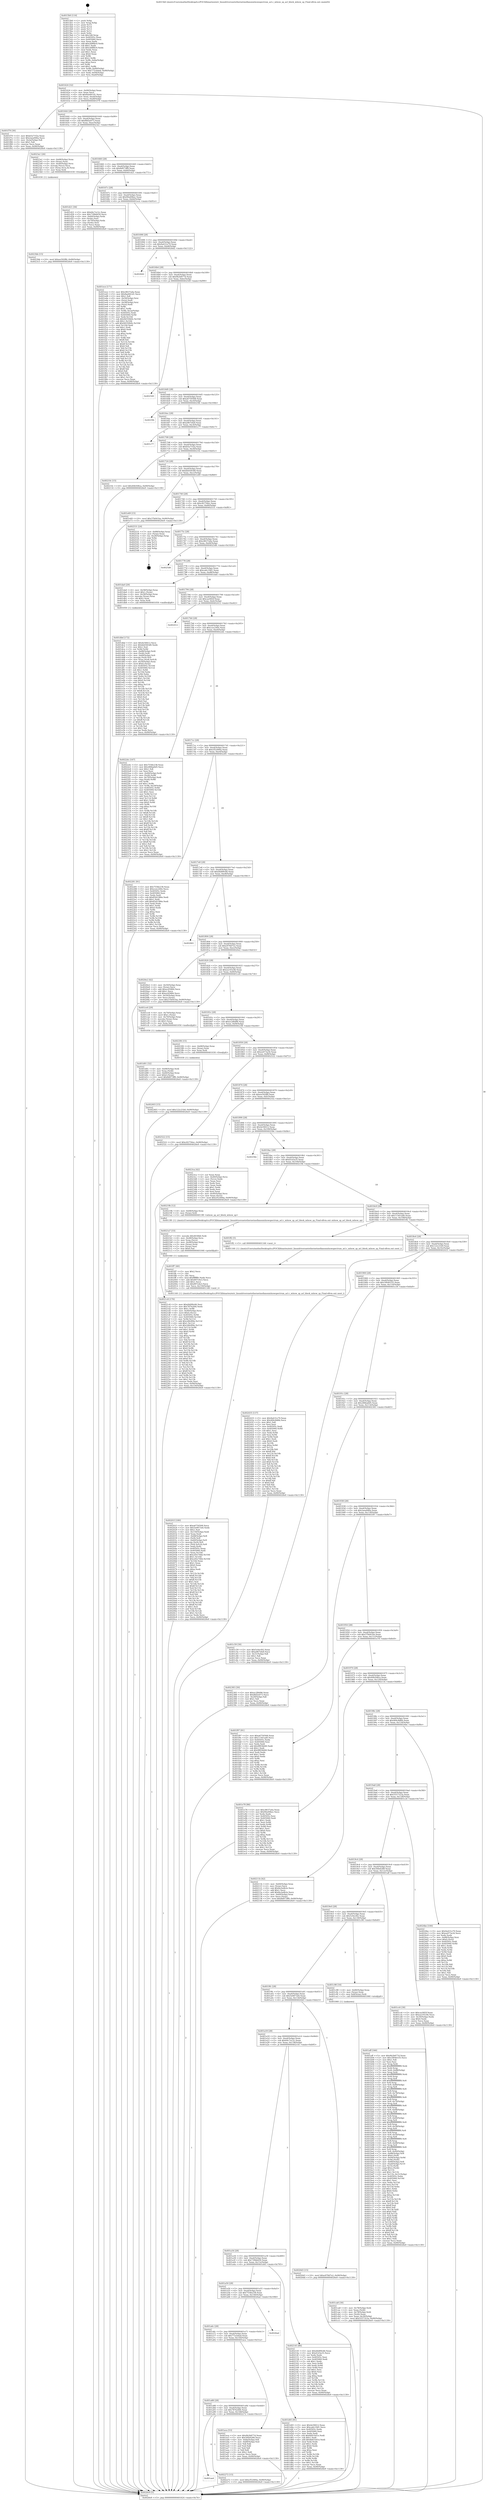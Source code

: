 digraph "0x4015b0" {
  label = "0x4015b0 (/mnt/c/Users/mathe/Desktop/tcc/POCII/binaries/extr_linuxdriversnetethernetmellanoxmlxswspectrum_acl.c_mlxsw_sp_acl_block_mlxsw_sp_Final-ollvm.out::main(0))"
  labelloc = "t"
  node[shape=record]

  Entry [label="",width=0.3,height=0.3,shape=circle,fillcolor=black,style=filled]
  "0x401624" [label="{
     0x401624 [32]\l
     | [instrs]\l
     &nbsp;&nbsp;0x401624 \<+6\>: mov -0x90(%rbp),%eax\l
     &nbsp;&nbsp;0x40162a \<+2\>: mov %eax,%ecx\l
     &nbsp;&nbsp;0x40162c \<+6\>: sub $0x8ae841d1,%ecx\l
     &nbsp;&nbsp;0x401632 \<+6\>: mov %eax,-0xa4(%rbp)\l
     &nbsp;&nbsp;0x401638 \<+6\>: mov %ecx,-0xa8(%rbp)\l
     &nbsp;&nbsp;0x40163e \<+6\>: je 0000000000401f79 \<main+0x9c9\>\l
  }"]
  "0x401f79" [label="{
     0x401f79 [30]\l
     | [instrs]\l
     &nbsp;&nbsp;0x401f79 \<+5\>: mov $0xb5a71f2a,%eax\l
     &nbsp;&nbsp;0x401f7e \<+5\>: mov $0x2aea946a,%ecx\l
     &nbsp;&nbsp;0x401f83 \<+3\>: mov -0x2a(%rbp),%dl\l
     &nbsp;&nbsp;0x401f86 \<+3\>: test $0x1,%dl\l
     &nbsp;&nbsp;0x401f89 \<+3\>: cmovne %ecx,%eax\l
     &nbsp;&nbsp;0x401f8c \<+6\>: mov %eax,-0x90(%rbp)\l
     &nbsp;&nbsp;0x401f92 \<+5\>: jmp 00000000004026e9 \<main+0x1139\>\l
  }"]
  "0x401644" [label="{
     0x401644 [28]\l
     | [instrs]\l
     &nbsp;&nbsp;0x401644 \<+5\>: jmp 0000000000401649 \<main+0x99\>\l
     &nbsp;&nbsp;0x401649 \<+6\>: mov -0xa4(%rbp),%eax\l
     &nbsp;&nbsp;0x40164f \<+5\>: sub $0x8bf2e073,%eax\l
     &nbsp;&nbsp;0x401654 \<+6\>: mov %eax,-0xac(%rbp)\l
     &nbsp;&nbsp;0x40165a \<+6\>: je 00000000004023a1 \<main+0xdf1\>\l
  }"]
  Exit [label="",width=0.3,height=0.3,shape=circle,fillcolor=black,style=filled,peripheries=2]
  "0x4023a1" [label="{
     0x4023a1 [26]\l
     | [instrs]\l
     &nbsp;&nbsp;0x4023a1 \<+4\>: mov -0x68(%rbp),%rax\l
     &nbsp;&nbsp;0x4023a5 \<+3\>: mov (%rax),%rax\l
     &nbsp;&nbsp;0x4023a8 \<+4\>: mov -0x40(%rbp),%rcx\l
     &nbsp;&nbsp;0x4023ac \<+3\>: movslq (%rcx),%rcx\l
     &nbsp;&nbsp;0x4023af \<+4\>: mov (%rax,%rcx,8),%rax\l
     &nbsp;&nbsp;0x4023b3 \<+3\>: mov %rax,%rdi\l
     &nbsp;&nbsp;0x4023b6 \<+5\>: call 0000000000401030 \<free@plt\>\l
     | [calls]\l
     &nbsp;&nbsp;0x401030 \{1\} (unknown)\l
  }"]
  "0x401660" [label="{
     0x401660 [28]\l
     | [instrs]\l
     &nbsp;&nbsp;0x401660 \<+5\>: jmp 0000000000401665 \<main+0xb5\>\l
     &nbsp;&nbsp;0x401665 \<+6\>: mov -0xa4(%rbp),%eax\l
     &nbsp;&nbsp;0x40166b \<+5\>: sub $0x8d973ff9,%eax\l
     &nbsp;&nbsp;0x401670 \<+6\>: mov %eax,-0xb0(%rbp)\l
     &nbsp;&nbsp;0x401676 \<+6\>: je 0000000000401d21 \<main+0x771\>\l
  }"]
  "0x402403" [label="{
     0x402403 [15]\l
     | [instrs]\l
     &nbsp;&nbsp;0x402403 \<+10\>: movl $0x122c21b9,-0x90(%rbp)\l
     &nbsp;&nbsp;0x40240d \<+5\>: jmp 00000000004026e9 \<main+0x1139\>\l
  }"]
  "0x401d21" [label="{
     0x401d21 [36]\l
     | [instrs]\l
     &nbsp;&nbsp;0x401d21 \<+5\>: mov $0x64c7a12c,%eax\l
     &nbsp;&nbsp;0x401d26 \<+5\>: mov $0x739b6d30,%ecx\l
     &nbsp;&nbsp;0x401d2b \<+4\>: mov -0x60(%rbp),%rdx\l
     &nbsp;&nbsp;0x401d2f \<+2\>: mov (%rdx),%esi\l
     &nbsp;&nbsp;0x401d31 \<+4\>: mov -0x70(%rbp),%rdx\l
     &nbsp;&nbsp;0x401d35 \<+2\>: cmp (%rdx),%esi\l
     &nbsp;&nbsp;0x401d37 \<+3\>: cmovl %ecx,%eax\l
     &nbsp;&nbsp;0x401d3a \<+6\>: mov %eax,-0x90(%rbp)\l
     &nbsp;&nbsp;0x401d40 \<+5\>: jmp 00000000004026e9 \<main+0x1139\>\l
  }"]
  "0x40167c" [label="{
     0x40167c [28]\l
     | [instrs]\l
     &nbsp;&nbsp;0x40167c \<+5\>: jmp 0000000000401681 \<main+0xd1\>\l
     &nbsp;&nbsp;0x401681 \<+6\>: mov -0xa4(%rbp),%eax\l
     &nbsp;&nbsp;0x401687 \<+5\>: sub $0x90a49bec,%eax\l
     &nbsp;&nbsp;0x40168c \<+6\>: mov %eax,-0xb4(%rbp)\l
     &nbsp;&nbsp;0x401692 \<+6\>: je 0000000000401ece \<main+0x91e\>\l
  }"]
  "0x4023bb" [label="{
     0x4023bb [15]\l
     | [instrs]\l
     &nbsp;&nbsp;0x4023bb \<+10\>: movl $0xee592ffd,-0x90(%rbp)\l
     &nbsp;&nbsp;0x4023c5 \<+5\>: jmp 00000000004026e9 \<main+0x1139\>\l
  }"]
  "0x401ece" [label="{
     0x401ece [171]\l
     | [instrs]\l
     &nbsp;&nbsp;0x401ece \<+5\>: mov $0xc8637a4a,%eax\l
     &nbsp;&nbsp;0x401ed3 \<+5\>: mov $0x8ae841d1,%ecx\l
     &nbsp;&nbsp;0x401ed8 \<+2\>: mov $0x1,%dl\l
     &nbsp;&nbsp;0x401eda \<+4\>: mov -0x50(%rbp),%rsi\l
     &nbsp;&nbsp;0x401ede \<+2\>: mov (%rsi),%edi\l
     &nbsp;&nbsp;0x401ee0 \<+4\>: mov -0x58(%rbp),%rsi\l
     &nbsp;&nbsp;0x401ee4 \<+2\>: cmp (%rsi),%edi\l
     &nbsp;&nbsp;0x401ee6 \<+4\>: setl %r8b\l
     &nbsp;&nbsp;0x401eea \<+4\>: and $0x1,%r8b\l
     &nbsp;&nbsp;0x401eee \<+4\>: mov %r8b,-0x2a(%rbp)\l
     &nbsp;&nbsp;0x401ef2 \<+7\>: mov 0x40505c,%edi\l
     &nbsp;&nbsp;0x401ef9 \<+8\>: mov 0x405060,%r9d\l
     &nbsp;&nbsp;0x401f01 \<+3\>: mov %edi,%r10d\l
     &nbsp;&nbsp;0x401f04 \<+7\>: sub $0x9d350b9c,%r10d\l
     &nbsp;&nbsp;0x401f0b \<+4\>: sub $0x1,%r10d\l
     &nbsp;&nbsp;0x401f0f \<+7\>: add $0x9d350b9c,%r10d\l
     &nbsp;&nbsp;0x401f16 \<+4\>: imul %r10d,%edi\l
     &nbsp;&nbsp;0x401f1a \<+3\>: and $0x1,%edi\l
     &nbsp;&nbsp;0x401f1d \<+3\>: cmp $0x0,%edi\l
     &nbsp;&nbsp;0x401f20 \<+4\>: sete %r8b\l
     &nbsp;&nbsp;0x401f24 \<+4\>: cmp $0xa,%r9d\l
     &nbsp;&nbsp;0x401f28 \<+4\>: setl %r11b\l
     &nbsp;&nbsp;0x401f2c \<+3\>: mov %r8b,%bl\l
     &nbsp;&nbsp;0x401f2f \<+3\>: xor $0xff,%bl\l
     &nbsp;&nbsp;0x401f32 \<+3\>: mov %r11b,%r14b\l
     &nbsp;&nbsp;0x401f35 \<+4\>: xor $0xff,%r14b\l
     &nbsp;&nbsp;0x401f39 \<+3\>: xor $0x0,%dl\l
     &nbsp;&nbsp;0x401f3c \<+3\>: mov %bl,%r15b\l
     &nbsp;&nbsp;0x401f3f \<+4\>: and $0x0,%r15b\l
     &nbsp;&nbsp;0x401f43 \<+3\>: and %dl,%r8b\l
     &nbsp;&nbsp;0x401f46 \<+3\>: mov %r14b,%r12b\l
     &nbsp;&nbsp;0x401f49 \<+4\>: and $0x0,%r12b\l
     &nbsp;&nbsp;0x401f4d \<+3\>: and %dl,%r11b\l
     &nbsp;&nbsp;0x401f50 \<+3\>: or %r8b,%r15b\l
     &nbsp;&nbsp;0x401f53 \<+3\>: or %r11b,%r12b\l
     &nbsp;&nbsp;0x401f56 \<+3\>: xor %r12b,%r15b\l
     &nbsp;&nbsp;0x401f59 \<+3\>: or %r14b,%bl\l
     &nbsp;&nbsp;0x401f5c \<+3\>: xor $0xff,%bl\l
     &nbsp;&nbsp;0x401f5f \<+3\>: or $0x0,%dl\l
     &nbsp;&nbsp;0x401f62 \<+2\>: and %dl,%bl\l
     &nbsp;&nbsp;0x401f64 \<+3\>: or %bl,%r15b\l
     &nbsp;&nbsp;0x401f67 \<+4\>: test $0x1,%r15b\l
     &nbsp;&nbsp;0x401f6b \<+3\>: cmovne %ecx,%eax\l
     &nbsp;&nbsp;0x401f6e \<+6\>: mov %eax,-0x90(%rbp)\l
     &nbsp;&nbsp;0x401f74 \<+5\>: jmp 00000000004026e9 \<main+0x1139\>\l
  }"]
  "0x401698" [label="{
     0x401698 [28]\l
     | [instrs]\l
     &nbsp;&nbsp;0x401698 \<+5\>: jmp 000000000040169d \<main+0xed\>\l
     &nbsp;&nbsp;0x40169d \<+6\>: mov -0xa4(%rbp),%eax\l
     &nbsp;&nbsp;0x4016a3 \<+5\>: sub $0x9a431e79,%eax\l
     &nbsp;&nbsp;0x4016a8 \<+6\>: mov %eax,-0xb8(%rbp)\l
     &nbsp;&nbsp;0x4016ae \<+6\>: je 00000000004026d2 \<main+0x1122\>\l
  }"]
  "0x401aa4" [label="{
     0x401aa4\l
  }", style=dashed]
  "0x4026d2" [label="{
     0x4026d2\l
  }", style=dashed]
  "0x4016b4" [label="{
     0x4016b4 [28]\l
     | [instrs]\l
     &nbsp;&nbsp;0x4016b4 \<+5\>: jmp 00000000004016b9 \<main+0x109\>\l
     &nbsp;&nbsp;0x4016b9 \<+6\>: mov -0xa4(%rbp),%eax\l
     &nbsp;&nbsp;0x4016bf \<+5\>: sub $0x9b2b877d,%eax\l
     &nbsp;&nbsp;0x4016c4 \<+6\>: mov %eax,-0xbc(%rbp)\l
     &nbsp;&nbsp;0x4016ca \<+6\>: je 0000000000402549 \<main+0xf99\>\l
  }"]
  "0x402272" [label="{
     0x402272 [15]\l
     | [instrs]\l
     &nbsp;&nbsp;0x402272 \<+10\>: movl $0xcf52484a,-0x90(%rbp)\l
     &nbsp;&nbsp;0x40227c \<+5\>: jmp 00000000004026e9 \<main+0x1139\>\l
  }"]
  "0x402549" [label="{
     0x402549\l
  }", style=dashed]
  "0x4016d0" [label="{
     0x4016d0 [28]\l
     | [instrs]\l
     &nbsp;&nbsp;0x4016d0 \<+5\>: jmp 00000000004016d5 \<main+0x125\>\l
     &nbsp;&nbsp;0x4016d5 \<+6\>: mov -0xa4(%rbp),%eax\l
     &nbsp;&nbsp;0x4016db \<+5\>: sub $0xa6750568,%eax\l
     &nbsp;&nbsp;0x4016e0 \<+6\>: mov %eax,-0xc0(%rbp)\l
     &nbsp;&nbsp;0x4016e6 \<+6\>: je 00000000004025fb \<main+0x104b\>\l
  }"]
  "0x4021c8" [label="{
     0x4021c8 [170]\l
     | [instrs]\l
     &nbsp;&nbsp;0x4021c8 \<+5\>: mov $0xd4d99c66,%esi\l
     &nbsp;&nbsp;0x4021cd \<+5\>: mov $0x787b2fd4,%edx\l
     &nbsp;&nbsp;0x4021d2 \<+3\>: mov $0x1,%r8b\l
     &nbsp;&nbsp;0x4021d5 \<+4\>: mov -0x40(%rbp),%rcx\l
     &nbsp;&nbsp;0x4021d9 \<+6\>: movl $0x0,(%rcx)\l
     &nbsp;&nbsp;0x4021df \<+8\>: mov 0x40505c,%r9d\l
     &nbsp;&nbsp;0x4021e7 \<+8\>: mov 0x405060,%r10d\l
     &nbsp;&nbsp;0x4021ef \<+3\>: mov %r9d,%r11d\l
     &nbsp;&nbsp;0x4021f2 \<+7\>: add $0x2dfe9f4e,%r11d\l
     &nbsp;&nbsp;0x4021f9 \<+4\>: sub $0x1,%r11d\l
     &nbsp;&nbsp;0x4021fd \<+7\>: sub $0x2dfe9f4e,%r11d\l
     &nbsp;&nbsp;0x402204 \<+4\>: imul %r11d,%r9d\l
     &nbsp;&nbsp;0x402208 \<+4\>: and $0x1,%r9d\l
     &nbsp;&nbsp;0x40220c \<+4\>: cmp $0x0,%r9d\l
     &nbsp;&nbsp;0x402210 \<+3\>: sete %bl\l
     &nbsp;&nbsp;0x402213 \<+4\>: cmp $0xa,%r10d\l
     &nbsp;&nbsp;0x402217 \<+4\>: setl %r14b\l
     &nbsp;&nbsp;0x40221b \<+3\>: mov %bl,%r15b\l
     &nbsp;&nbsp;0x40221e \<+4\>: xor $0xff,%r15b\l
     &nbsp;&nbsp;0x402222 \<+3\>: mov %r14b,%r12b\l
     &nbsp;&nbsp;0x402225 \<+4\>: xor $0xff,%r12b\l
     &nbsp;&nbsp;0x402229 \<+4\>: xor $0x0,%r8b\l
     &nbsp;&nbsp;0x40222d \<+3\>: mov %r15b,%r13b\l
     &nbsp;&nbsp;0x402230 \<+4\>: and $0x0,%r13b\l
     &nbsp;&nbsp;0x402234 \<+3\>: and %r8b,%bl\l
     &nbsp;&nbsp;0x402237 \<+3\>: mov %r12b,%cl\l
     &nbsp;&nbsp;0x40223a \<+3\>: and $0x0,%cl\l
     &nbsp;&nbsp;0x40223d \<+3\>: and %r8b,%r14b\l
     &nbsp;&nbsp;0x402240 \<+3\>: or %bl,%r13b\l
     &nbsp;&nbsp;0x402243 \<+3\>: or %r14b,%cl\l
     &nbsp;&nbsp;0x402246 \<+3\>: xor %cl,%r13b\l
     &nbsp;&nbsp;0x402249 \<+3\>: or %r12b,%r15b\l
     &nbsp;&nbsp;0x40224c \<+4\>: xor $0xff,%r15b\l
     &nbsp;&nbsp;0x402250 \<+4\>: or $0x0,%r8b\l
     &nbsp;&nbsp;0x402254 \<+3\>: and %r8b,%r15b\l
     &nbsp;&nbsp;0x402257 \<+3\>: or %r15b,%r13b\l
     &nbsp;&nbsp;0x40225a \<+4\>: test $0x1,%r13b\l
     &nbsp;&nbsp;0x40225e \<+3\>: cmovne %edx,%esi\l
     &nbsp;&nbsp;0x402261 \<+6\>: mov %esi,-0x90(%rbp)\l
     &nbsp;&nbsp;0x402267 \<+6\>: mov %eax,-0x154(%rbp)\l
     &nbsp;&nbsp;0x40226d \<+5\>: jmp 00000000004026e9 \<main+0x1139\>\l
  }"]
  "0x4025fb" [label="{
     0x4025fb\l
  }", style=dashed]
  "0x4016ec" [label="{
     0x4016ec [28]\l
     | [instrs]\l
     &nbsp;&nbsp;0x4016ec \<+5\>: jmp 00000000004016f1 \<main+0x141\>\l
     &nbsp;&nbsp;0x4016f1 \<+6\>: mov -0xa4(%rbp),%eax\l
     &nbsp;&nbsp;0x4016f7 \<+5\>: sub $0xa967efa9,%eax\l
     &nbsp;&nbsp;0x4016fc \<+6\>: mov %eax,-0xc4(%rbp)\l
     &nbsp;&nbsp;0x401702 \<+6\>: je 0000000000401c77 \<main+0x6c7\>\l
  }"]
  "0x4021a7" [label="{
     0x4021a7 [33]\l
     | [instrs]\l
     &nbsp;&nbsp;0x4021a7 \<+10\>: movabs $0x4030b6,%rdi\l
     &nbsp;&nbsp;0x4021b1 \<+4\>: mov -0x48(%rbp),%rcx\l
     &nbsp;&nbsp;0x4021b5 \<+3\>: mov %rax,(%rcx)\l
     &nbsp;&nbsp;0x4021b8 \<+4\>: mov -0x48(%rbp),%rax\l
     &nbsp;&nbsp;0x4021bc \<+3\>: mov (%rax),%rax\l
     &nbsp;&nbsp;0x4021bf \<+2\>: mov (%rax),%esi\l
     &nbsp;&nbsp;0x4021c1 \<+2\>: mov $0x0,%al\l
     &nbsp;&nbsp;0x4021c3 \<+5\>: call 0000000000401040 \<printf@plt\>\l
     | [calls]\l
     &nbsp;&nbsp;0x401040 \{1\} (unknown)\l
  }"]
  "0x401c77" [label="{
     0x401c77\l
  }", style=dashed]
  "0x401708" [label="{
     0x401708 [28]\l
     | [instrs]\l
     &nbsp;&nbsp;0x401708 \<+5\>: jmp 000000000040170d \<main+0x15d\>\l
     &nbsp;&nbsp;0x40170d \<+6\>: mov -0xa4(%rbp),%eax\l
     &nbsp;&nbsp;0x401713 \<+5\>: sub $0xb5a71f2a,%eax\l
     &nbsp;&nbsp;0x401718 \<+6\>: mov %eax,-0xc8(%rbp)\l
     &nbsp;&nbsp;0x40171e \<+6\>: je 000000000040210c \<main+0xb5c\>\l
  }"]
  "0x40201f" [label="{
     0x40201f [180]\l
     | [instrs]\l
     &nbsp;&nbsp;0x40201f \<+5\>: mov $0xa6750568,%ecx\l
     &nbsp;&nbsp;0x402024 \<+5\>: mov $0x5e0873e6,%edx\l
     &nbsp;&nbsp;0x402029 \<+3\>: mov $0x1,%sil\l
     &nbsp;&nbsp;0x40202c \<+6\>: mov -0x150(%rbp),%edi\l
     &nbsp;&nbsp;0x402032 \<+3\>: imul %eax,%edi\l
     &nbsp;&nbsp;0x402035 \<+4\>: mov -0x68(%rbp),%r8\l
     &nbsp;&nbsp;0x402039 \<+3\>: mov (%r8),%r8\l
     &nbsp;&nbsp;0x40203c \<+4\>: mov -0x60(%rbp),%r9\l
     &nbsp;&nbsp;0x402040 \<+3\>: movslq (%r9),%r9\l
     &nbsp;&nbsp;0x402043 \<+4\>: mov (%r8,%r9,8),%r8\l
     &nbsp;&nbsp;0x402047 \<+3\>: mov %edi,(%r8)\l
     &nbsp;&nbsp;0x40204a \<+7\>: mov 0x40505c,%eax\l
     &nbsp;&nbsp;0x402051 \<+7\>: mov 0x405060,%edi\l
     &nbsp;&nbsp;0x402058 \<+3\>: mov %eax,%r10d\l
     &nbsp;&nbsp;0x40205b \<+7\>: sub $0xcd5e74bb,%r10d\l
     &nbsp;&nbsp;0x402062 \<+4\>: sub $0x1,%r10d\l
     &nbsp;&nbsp;0x402066 \<+7\>: add $0xcd5e74bb,%r10d\l
     &nbsp;&nbsp;0x40206d \<+4\>: imul %r10d,%eax\l
     &nbsp;&nbsp;0x402071 \<+3\>: and $0x1,%eax\l
     &nbsp;&nbsp;0x402074 \<+3\>: cmp $0x0,%eax\l
     &nbsp;&nbsp;0x402077 \<+4\>: sete %r11b\l
     &nbsp;&nbsp;0x40207b \<+3\>: cmp $0xa,%edi\l
     &nbsp;&nbsp;0x40207e \<+3\>: setl %bl\l
     &nbsp;&nbsp;0x402081 \<+3\>: mov %r11b,%r14b\l
     &nbsp;&nbsp;0x402084 \<+4\>: xor $0xff,%r14b\l
     &nbsp;&nbsp;0x402088 \<+3\>: mov %bl,%r15b\l
     &nbsp;&nbsp;0x40208b \<+4\>: xor $0xff,%r15b\l
     &nbsp;&nbsp;0x40208f \<+4\>: xor $0x1,%sil\l
     &nbsp;&nbsp;0x402093 \<+3\>: mov %r14b,%r12b\l
     &nbsp;&nbsp;0x402096 \<+4\>: and $0xff,%r12b\l
     &nbsp;&nbsp;0x40209a \<+3\>: and %sil,%r11b\l
     &nbsp;&nbsp;0x40209d \<+3\>: mov %r15b,%r13b\l
     &nbsp;&nbsp;0x4020a0 \<+4\>: and $0xff,%r13b\l
     &nbsp;&nbsp;0x4020a4 \<+3\>: and %sil,%bl\l
     &nbsp;&nbsp;0x4020a7 \<+3\>: or %r11b,%r12b\l
     &nbsp;&nbsp;0x4020aa \<+3\>: or %bl,%r13b\l
     &nbsp;&nbsp;0x4020ad \<+3\>: xor %r13b,%r12b\l
     &nbsp;&nbsp;0x4020b0 \<+3\>: or %r15b,%r14b\l
     &nbsp;&nbsp;0x4020b3 \<+4\>: xor $0xff,%r14b\l
     &nbsp;&nbsp;0x4020b7 \<+4\>: or $0x1,%sil\l
     &nbsp;&nbsp;0x4020bb \<+3\>: and %sil,%r14b\l
     &nbsp;&nbsp;0x4020be \<+3\>: or %r14b,%r12b\l
     &nbsp;&nbsp;0x4020c1 \<+4\>: test $0x1,%r12b\l
     &nbsp;&nbsp;0x4020c5 \<+3\>: cmovne %edx,%ecx\l
     &nbsp;&nbsp;0x4020c8 \<+6\>: mov %ecx,-0x90(%rbp)\l
     &nbsp;&nbsp;0x4020ce \<+5\>: jmp 00000000004026e9 \<main+0x1139\>\l
  }"]
  "0x40210c" [label="{
     0x40210c [15]\l
     | [instrs]\l
     &nbsp;&nbsp;0x40210c \<+10\>: movl $0x40b508ca,-0x90(%rbp)\l
     &nbsp;&nbsp;0x402116 \<+5\>: jmp 00000000004026e9 \<main+0x1139\>\l
  }"]
  "0x401724" [label="{
     0x401724 [28]\l
     | [instrs]\l
     &nbsp;&nbsp;0x401724 \<+5\>: jmp 0000000000401729 \<main+0x179\>\l
     &nbsp;&nbsp;0x401729 \<+6\>: mov -0xa4(%rbp),%eax\l
     &nbsp;&nbsp;0x40172f \<+5\>: sub $0xbb4583d0,%eax\l
     &nbsp;&nbsp;0x401734 \<+6\>: mov %eax,-0xcc(%rbp)\l
     &nbsp;&nbsp;0x40173a \<+6\>: je 0000000000401e69 \<main+0x8b9\>\l
  }"]
  "0x401ff7" [label="{
     0x401ff7 [40]\l
     | [instrs]\l
     &nbsp;&nbsp;0x401ff7 \<+5\>: mov $0x2,%ecx\l
     &nbsp;&nbsp;0x401ffc \<+1\>: cltd\l
     &nbsp;&nbsp;0x401ffd \<+2\>: idiv %ecx\l
     &nbsp;&nbsp;0x401fff \<+6\>: imul $0xfffffffe,%edx,%ecx\l
     &nbsp;&nbsp;0x402005 \<+6\>: add $0x897e4e3,%ecx\l
     &nbsp;&nbsp;0x40200b \<+3\>: add $0x1,%ecx\l
     &nbsp;&nbsp;0x40200e \<+6\>: sub $0x897e4e3,%ecx\l
     &nbsp;&nbsp;0x402014 \<+6\>: mov %ecx,-0x150(%rbp)\l
     &nbsp;&nbsp;0x40201a \<+5\>: call 0000000000401160 \<next_i\>\l
     | [calls]\l
     &nbsp;&nbsp;0x401160 \{1\} (/mnt/c/Users/mathe/Desktop/tcc/POCII/binaries/extr_linuxdriversnetethernetmellanoxmlxswspectrum_acl.c_mlxsw_sp_acl_block_mlxsw_sp_Final-ollvm.out::next_i)\l
  }"]
  "0x401e69" [label="{
     0x401e69 [15]\l
     | [instrs]\l
     &nbsp;&nbsp;0x401e69 \<+10\>: movl $0x37b041ba,-0x90(%rbp)\l
     &nbsp;&nbsp;0x401e73 \<+5\>: jmp 00000000004026e9 \<main+0x1139\>\l
  }"]
  "0x401740" [label="{
     0x401740 [28]\l
     | [instrs]\l
     &nbsp;&nbsp;0x401740 \<+5\>: jmp 0000000000401745 \<main+0x195\>\l
     &nbsp;&nbsp;0x401745 \<+6\>: mov -0xa4(%rbp),%eax\l
     &nbsp;&nbsp;0x40174b \<+5\>: sub $0xc82756ec,%eax\l
     &nbsp;&nbsp;0x401750 \<+6\>: mov %eax,-0xd0(%rbp)\l
     &nbsp;&nbsp;0x401756 \<+6\>: je 0000000000402531 \<main+0xf81\>\l
  }"]
  "0x401dbd" [label="{
     0x401dbd [172]\l
     | [instrs]\l
     &nbsp;&nbsp;0x401dbd \<+5\>: mov $0x4e58412,%ecx\l
     &nbsp;&nbsp;0x401dc2 \<+5\>: mov $0xbb4583d0,%edx\l
     &nbsp;&nbsp;0x401dc7 \<+3\>: mov $0x1,%sil\l
     &nbsp;&nbsp;0x401dca \<+3\>: xor %r8d,%r8d\l
     &nbsp;&nbsp;0x401dcd \<+4\>: mov -0x68(%rbp),%rdi\l
     &nbsp;&nbsp;0x401dd1 \<+3\>: mov (%rdi),%rdi\l
     &nbsp;&nbsp;0x401dd4 \<+4\>: mov -0x60(%rbp),%r9\l
     &nbsp;&nbsp;0x401dd8 \<+3\>: movslq (%r9),%r9\l
     &nbsp;&nbsp;0x401ddb \<+4\>: mov %rax,(%rdi,%r9,8)\l
     &nbsp;&nbsp;0x401ddf \<+4\>: mov -0x50(%rbp),%rax\l
     &nbsp;&nbsp;0x401de3 \<+6\>: movl $0x0,(%rax)\l
     &nbsp;&nbsp;0x401de9 \<+8\>: mov 0x40505c,%r10d\l
     &nbsp;&nbsp;0x401df1 \<+8\>: mov 0x405060,%r11d\l
     &nbsp;&nbsp;0x401df9 \<+4\>: sub $0x1,%r8d\l
     &nbsp;&nbsp;0x401dfd \<+3\>: mov %r10d,%ebx\l
     &nbsp;&nbsp;0x401e00 \<+3\>: add %r8d,%ebx\l
     &nbsp;&nbsp;0x401e03 \<+4\>: imul %ebx,%r10d\l
     &nbsp;&nbsp;0x401e07 \<+4\>: and $0x1,%r10d\l
     &nbsp;&nbsp;0x401e0b \<+4\>: cmp $0x0,%r10d\l
     &nbsp;&nbsp;0x401e0f \<+4\>: sete %r14b\l
     &nbsp;&nbsp;0x401e13 \<+4\>: cmp $0xa,%r11d\l
     &nbsp;&nbsp;0x401e17 \<+4\>: setl %r15b\l
     &nbsp;&nbsp;0x401e1b \<+3\>: mov %r14b,%r12b\l
     &nbsp;&nbsp;0x401e1e \<+4\>: xor $0xff,%r12b\l
     &nbsp;&nbsp;0x401e22 \<+3\>: mov %r15b,%r13b\l
     &nbsp;&nbsp;0x401e25 \<+4\>: xor $0xff,%r13b\l
     &nbsp;&nbsp;0x401e29 \<+4\>: xor $0x0,%sil\l
     &nbsp;&nbsp;0x401e2d \<+3\>: mov %r12b,%al\l
     &nbsp;&nbsp;0x401e30 \<+2\>: and $0x0,%al\l
     &nbsp;&nbsp;0x401e32 \<+3\>: and %sil,%r14b\l
     &nbsp;&nbsp;0x401e35 \<+3\>: mov %r13b,%dil\l
     &nbsp;&nbsp;0x401e38 \<+4\>: and $0x0,%dil\l
     &nbsp;&nbsp;0x401e3c \<+3\>: and %sil,%r15b\l
     &nbsp;&nbsp;0x401e3f \<+3\>: or %r14b,%al\l
     &nbsp;&nbsp;0x401e42 \<+3\>: or %r15b,%dil\l
     &nbsp;&nbsp;0x401e45 \<+3\>: xor %dil,%al\l
     &nbsp;&nbsp;0x401e48 \<+3\>: or %r13b,%r12b\l
     &nbsp;&nbsp;0x401e4b \<+4\>: xor $0xff,%r12b\l
     &nbsp;&nbsp;0x401e4f \<+4\>: or $0x0,%sil\l
     &nbsp;&nbsp;0x401e53 \<+3\>: and %sil,%r12b\l
     &nbsp;&nbsp;0x401e56 \<+3\>: or %r12b,%al\l
     &nbsp;&nbsp;0x401e59 \<+2\>: test $0x1,%al\l
     &nbsp;&nbsp;0x401e5b \<+3\>: cmovne %edx,%ecx\l
     &nbsp;&nbsp;0x401e5e \<+6\>: mov %ecx,-0x90(%rbp)\l
     &nbsp;&nbsp;0x401e64 \<+5\>: jmp 00000000004026e9 \<main+0x1139\>\l
  }"]
  "0x402531" [label="{
     0x402531 [24]\l
     | [instrs]\l
     &nbsp;&nbsp;0x402531 \<+7\>: mov -0x88(%rbp),%rax\l
     &nbsp;&nbsp;0x402538 \<+2\>: mov (%rax),%eax\l
     &nbsp;&nbsp;0x40253a \<+4\>: lea -0x28(%rbp),%rsp\l
     &nbsp;&nbsp;0x40253e \<+1\>: pop %rbx\l
     &nbsp;&nbsp;0x40253f \<+2\>: pop %r12\l
     &nbsp;&nbsp;0x402541 \<+2\>: pop %r13\l
     &nbsp;&nbsp;0x402543 \<+2\>: pop %r14\l
     &nbsp;&nbsp;0x402545 \<+2\>: pop %r15\l
     &nbsp;&nbsp;0x402547 \<+1\>: pop %rbp\l
     &nbsp;&nbsp;0x402548 \<+1\>: ret\l
  }"]
  "0x40175c" [label="{
     0x40175c [28]\l
     | [instrs]\l
     &nbsp;&nbsp;0x40175c \<+5\>: jmp 0000000000401761 \<main+0x1b1\>\l
     &nbsp;&nbsp;0x401761 \<+6\>: mov -0xa4(%rbp),%eax\l
     &nbsp;&nbsp;0x401767 \<+5\>: sub $0xc8637a4a,%eax\l
     &nbsp;&nbsp;0x40176c \<+6\>: mov %eax,-0xd4(%rbp)\l
     &nbsp;&nbsp;0x401772 \<+6\>: je 00000000004025d6 \<main+0x1026\>\l
  }"]
  "0x401d01" [label="{
     0x401d01 [32]\l
     | [instrs]\l
     &nbsp;&nbsp;0x401d01 \<+4\>: mov -0x68(%rbp),%rdi\l
     &nbsp;&nbsp;0x401d05 \<+3\>: mov %rax,(%rdi)\l
     &nbsp;&nbsp;0x401d08 \<+4\>: mov -0x60(%rbp),%rax\l
     &nbsp;&nbsp;0x401d0c \<+6\>: movl $0x0,(%rax)\l
     &nbsp;&nbsp;0x401d12 \<+10\>: movl $0x8d973ff9,-0x90(%rbp)\l
     &nbsp;&nbsp;0x401d1c \<+5\>: jmp 00000000004026e9 \<main+0x1139\>\l
  }"]
  "0x4025d6" [label="{
     0x4025d6\l
  }", style=dashed]
  "0x401778" [label="{
     0x401778 [28]\l
     | [instrs]\l
     &nbsp;&nbsp;0x401778 \<+5\>: jmp 000000000040177d \<main+0x1cd\>\l
     &nbsp;&nbsp;0x40177d \<+6\>: mov -0xa4(%rbp),%eax\l
     &nbsp;&nbsp;0x401783 \<+5\>: sub $0xca6c19d1,%eax\l
     &nbsp;&nbsp;0x401788 \<+6\>: mov %eax,-0xd8(%rbp)\l
     &nbsp;&nbsp;0x40178e \<+6\>: je 0000000000401da0 \<main+0x7f0\>\l
  }"]
  "0x401ca8" [label="{
     0x401ca8 [30]\l
     | [instrs]\l
     &nbsp;&nbsp;0x401ca8 \<+4\>: mov -0x78(%rbp),%rdi\l
     &nbsp;&nbsp;0x401cac \<+2\>: mov %eax,(%rdi)\l
     &nbsp;&nbsp;0x401cae \<+4\>: mov -0x78(%rbp),%rdi\l
     &nbsp;&nbsp;0x401cb2 \<+2\>: mov (%rdi),%eax\l
     &nbsp;&nbsp;0x401cb4 \<+3\>: mov %eax,-0x30(%rbp)\l
     &nbsp;&nbsp;0x401cb7 \<+10\>: movl $0x5557323a,-0x90(%rbp)\l
     &nbsp;&nbsp;0x401cc1 \<+5\>: jmp 00000000004026e9 \<main+0x1139\>\l
  }"]
  "0x401da0" [label="{
     0x401da0 [29]\l
     | [instrs]\l
     &nbsp;&nbsp;0x401da0 \<+4\>: mov -0x58(%rbp),%rax\l
     &nbsp;&nbsp;0x401da4 \<+6\>: movl $0x1,(%rax)\l
     &nbsp;&nbsp;0x401daa \<+4\>: mov -0x58(%rbp),%rax\l
     &nbsp;&nbsp;0x401dae \<+3\>: movslq (%rax),%rax\l
     &nbsp;&nbsp;0x401db1 \<+4\>: shl $0x2,%rax\l
     &nbsp;&nbsp;0x401db5 \<+3\>: mov %rax,%rdi\l
     &nbsp;&nbsp;0x401db8 \<+5\>: call 0000000000401050 \<malloc@plt\>\l
     | [calls]\l
     &nbsp;&nbsp;0x401050 \{1\} (unknown)\l
  }"]
  "0x401794" [label="{
     0x401794 [28]\l
     | [instrs]\l
     &nbsp;&nbsp;0x401794 \<+5\>: jmp 0000000000401799 \<main+0x1e9\>\l
     &nbsp;&nbsp;0x401799 \<+6\>: mov -0xa4(%rbp),%eax\l
     &nbsp;&nbsp;0x40179f \<+5\>: sub $0xcacf4f2f,%eax\l
     &nbsp;&nbsp;0x4017a4 \<+6\>: mov %eax,-0xdc(%rbp)\l
     &nbsp;&nbsp;0x4017aa \<+6\>: je 0000000000402412 \<main+0xe62\>\l
  }"]
  "0x4015b0" [label="{
     0x4015b0 [116]\l
     | [instrs]\l
     &nbsp;&nbsp;0x4015b0 \<+1\>: push %rbp\l
     &nbsp;&nbsp;0x4015b1 \<+3\>: mov %rsp,%rbp\l
     &nbsp;&nbsp;0x4015b4 \<+2\>: push %r15\l
     &nbsp;&nbsp;0x4015b6 \<+2\>: push %r14\l
     &nbsp;&nbsp;0x4015b8 \<+2\>: push %r13\l
     &nbsp;&nbsp;0x4015ba \<+2\>: push %r12\l
     &nbsp;&nbsp;0x4015bc \<+1\>: push %rbx\l
     &nbsp;&nbsp;0x4015bd \<+7\>: sub $0x168,%rsp\l
     &nbsp;&nbsp;0x4015c4 \<+7\>: mov 0x40505c,%eax\l
     &nbsp;&nbsp;0x4015cb \<+7\>: mov 0x405060,%ecx\l
     &nbsp;&nbsp;0x4015d2 \<+2\>: mov %eax,%edx\l
     &nbsp;&nbsp;0x4015d4 \<+6\>: add $0xcbf8fbc0,%edx\l
     &nbsp;&nbsp;0x4015da \<+3\>: sub $0x1,%edx\l
     &nbsp;&nbsp;0x4015dd \<+6\>: sub $0xcbf8fbc0,%edx\l
     &nbsp;&nbsp;0x4015e3 \<+3\>: imul %edx,%eax\l
     &nbsp;&nbsp;0x4015e6 \<+3\>: and $0x1,%eax\l
     &nbsp;&nbsp;0x4015e9 \<+3\>: cmp $0x0,%eax\l
     &nbsp;&nbsp;0x4015ec \<+4\>: sete %r8b\l
     &nbsp;&nbsp;0x4015f0 \<+4\>: and $0x1,%r8b\l
     &nbsp;&nbsp;0x4015f4 \<+7\>: mov %r8b,-0x8a(%rbp)\l
     &nbsp;&nbsp;0x4015fb \<+3\>: cmp $0xa,%ecx\l
     &nbsp;&nbsp;0x4015fe \<+4\>: setl %r8b\l
     &nbsp;&nbsp;0x401602 \<+4\>: and $0x1,%r8b\l
     &nbsp;&nbsp;0x401606 \<+7\>: mov %r8b,-0x89(%rbp)\l
     &nbsp;&nbsp;0x40160d \<+10\>: movl $0x772cb4ad,-0x90(%rbp)\l
     &nbsp;&nbsp;0x401617 \<+6\>: mov %edi,-0x94(%rbp)\l
     &nbsp;&nbsp;0x40161d \<+7\>: mov %rsi,-0xa0(%rbp)\l
  }"]
  "0x402412" [label="{
     0x402412\l
  }", style=dashed]
  "0x4017b0" [label="{
     0x4017b0 [28]\l
     | [instrs]\l
     &nbsp;&nbsp;0x4017b0 \<+5\>: jmp 00000000004017b5 \<main+0x205\>\l
     &nbsp;&nbsp;0x4017b5 \<+6\>: mov -0xa4(%rbp),%eax\l
     &nbsp;&nbsp;0x4017bb \<+5\>: sub $0xccec240e,%eax\l
     &nbsp;&nbsp;0x4017c0 \<+6\>: mov %eax,-0xe0(%rbp)\l
     &nbsp;&nbsp;0x4017c6 \<+6\>: je 00000000004022dc \<main+0xd2c\>\l
  }"]
  "0x4026e9" [label="{
     0x4026e9 [5]\l
     | [instrs]\l
     &nbsp;&nbsp;0x4026e9 \<+5\>: jmp 0000000000401624 \<main+0x74\>\l
  }"]
  "0x4022dc" [label="{
     0x4022dc [167]\l
     | [instrs]\l
     &nbsp;&nbsp;0x4022dc \<+5\>: mov $0x7558e238,%eax\l
     &nbsp;&nbsp;0x4022e1 \<+5\>: mov $0x286ba6d5,%ecx\l
     &nbsp;&nbsp;0x4022e6 \<+2\>: mov $0x1,%dl\l
     &nbsp;&nbsp;0x4022e8 \<+2\>: xor %esi,%esi\l
     &nbsp;&nbsp;0x4022ea \<+4\>: mov -0x40(%rbp),%rdi\l
     &nbsp;&nbsp;0x4022ee \<+3\>: mov (%rdi),%r8d\l
     &nbsp;&nbsp;0x4022f1 \<+4\>: mov -0x70(%rbp),%rdi\l
     &nbsp;&nbsp;0x4022f5 \<+3\>: cmp (%rdi),%r8d\l
     &nbsp;&nbsp;0x4022f8 \<+4\>: setl %r9b\l
     &nbsp;&nbsp;0x4022fc \<+4\>: and $0x1,%r9b\l
     &nbsp;&nbsp;0x402300 \<+4\>: mov %r9b,-0x29(%rbp)\l
     &nbsp;&nbsp;0x402304 \<+8\>: mov 0x40505c,%r8d\l
     &nbsp;&nbsp;0x40230c \<+8\>: mov 0x405060,%r10d\l
     &nbsp;&nbsp;0x402314 \<+3\>: sub $0x1,%esi\l
     &nbsp;&nbsp;0x402317 \<+3\>: mov %r8d,%r11d\l
     &nbsp;&nbsp;0x40231a \<+3\>: add %esi,%r11d\l
     &nbsp;&nbsp;0x40231d \<+4\>: imul %r11d,%r8d\l
     &nbsp;&nbsp;0x402321 \<+4\>: and $0x1,%r8d\l
     &nbsp;&nbsp;0x402325 \<+4\>: cmp $0x0,%r8d\l
     &nbsp;&nbsp;0x402329 \<+4\>: sete %r9b\l
     &nbsp;&nbsp;0x40232d \<+4\>: cmp $0xa,%r10d\l
     &nbsp;&nbsp;0x402331 \<+3\>: setl %bl\l
     &nbsp;&nbsp;0x402334 \<+3\>: mov %r9b,%r14b\l
     &nbsp;&nbsp;0x402337 \<+4\>: xor $0xff,%r14b\l
     &nbsp;&nbsp;0x40233b \<+3\>: mov %bl,%r15b\l
     &nbsp;&nbsp;0x40233e \<+4\>: xor $0xff,%r15b\l
     &nbsp;&nbsp;0x402342 \<+3\>: xor $0x1,%dl\l
     &nbsp;&nbsp;0x402345 \<+3\>: mov %r14b,%r12b\l
     &nbsp;&nbsp;0x402348 \<+4\>: and $0xff,%r12b\l
     &nbsp;&nbsp;0x40234c \<+3\>: and %dl,%r9b\l
     &nbsp;&nbsp;0x40234f \<+3\>: mov %r15b,%r13b\l
     &nbsp;&nbsp;0x402352 \<+4\>: and $0xff,%r13b\l
     &nbsp;&nbsp;0x402356 \<+2\>: and %dl,%bl\l
     &nbsp;&nbsp;0x402358 \<+3\>: or %r9b,%r12b\l
     &nbsp;&nbsp;0x40235b \<+3\>: or %bl,%r13b\l
     &nbsp;&nbsp;0x40235e \<+3\>: xor %r13b,%r12b\l
     &nbsp;&nbsp;0x402361 \<+3\>: or %r15b,%r14b\l
     &nbsp;&nbsp;0x402364 \<+4\>: xor $0xff,%r14b\l
     &nbsp;&nbsp;0x402368 \<+3\>: or $0x1,%dl\l
     &nbsp;&nbsp;0x40236b \<+3\>: and %dl,%r14b\l
     &nbsp;&nbsp;0x40236e \<+3\>: or %r14b,%r12b\l
     &nbsp;&nbsp;0x402371 \<+4\>: test $0x1,%r12b\l
     &nbsp;&nbsp;0x402375 \<+3\>: cmovne %ecx,%eax\l
     &nbsp;&nbsp;0x402378 \<+6\>: mov %eax,-0x90(%rbp)\l
     &nbsp;&nbsp;0x40237e \<+5\>: jmp 00000000004026e9 \<main+0x1139\>\l
  }"]
  "0x4017cc" [label="{
     0x4017cc [28]\l
     | [instrs]\l
     &nbsp;&nbsp;0x4017cc \<+5\>: jmp 00000000004017d1 \<main+0x221\>\l
     &nbsp;&nbsp;0x4017d1 \<+6\>: mov -0xa4(%rbp),%eax\l
     &nbsp;&nbsp;0x4017d7 \<+5\>: sub $0xcf52484a,%eax\l
     &nbsp;&nbsp;0x4017dc \<+6\>: mov %eax,-0xe4(%rbp)\l
     &nbsp;&nbsp;0x4017e2 \<+6\>: je 0000000000402281 \<main+0xcd1\>\l
  }"]
  "0x401a88" [label="{
     0x401a88 [28]\l
     | [instrs]\l
     &nbsp;&nbsp;0x401a88 \<+5\>: jmp 0000000000401a8d \<main+0x4dd\>\l
     &nbsp;&nbsp;0x401a8d \<+6\>: mov -0xa4(%rbp),%eax\l
     &nbsp;&nbsp;0x401a93 \<+5\>: sub $0x787b2fd4,%eax\l
     &nbsp;&nbsp;0x401a98 \<+6\>: mov %eax,-0x148(%rbp)\l
     &nbsp;&nbsp;0x401a9e \<+6\>: je 0000000000402272 \<main+0xcc2\>\l
  }"]
  "0x402281" [label="{
     0x402281 [91]\l
     | [instrs]\l
     &nbsp;&nbsp;0x402281 \<+5\>: mov $0x7558e238,%eax\l
     &nbsp;&nbsp;0x402286 \<+5\>: mov $0xccec240e,%ecx\l
     &nbsp;&nbsp;0x40228b \<+7\>: mov 0x40505c,%edx\l
     &nbsp;&nbsp;0x402292 \<+7\>: mov 0x405060,%esi\l
     &nbsp;&nbsp;0x402299 \<+2\>: mov %edx,%edi\l
     &nbsp;&nbsp;0x40229b \<+6\>: sub $0x85d2386e,%edi\l
     &nbsp;&nbsp;0x4022a1 \<+3\>: sub $0x1,%edi\l
     &nbsp;&nbsp;0x4022a4 \<+6\>: add $0x85d2386e,%edi\l
     &nbsp;&nbsp;0x4022aa \<+3\>: imul %edi,%edx\l
     &nbsp;&nbsp;0x4022ad \<+3\>: and $0x1,%edx\l
     &nbsp;&nbsp;0x4022b0 \<+3\>: cmp $0x0,%edx\l
     &nbsp;&nbsp;0x4022b3 \<+4\>: sete %r8b\l
     &nbsp;&nbsp;0x4022b7 \<+3\>: cmp $0xa,%esi\l
     &nbsp;&nbsp;0x4022ba \<+4\>: setl %r9b\l
     &nbsp;&nbsp;0x4022be \<+3\>: mov %r8b,%r10b\l
     &nbsp;&nbsp;0x4022c1 \<+3\>: and %r9b,%r10b\l
     &nbsp;&nbsp;0x4022c4 \<+3\>: xor %r9b,%r8b\l
     &nbsp;&nbsp;0x4022c7 \<+3\>: or %r8b,%r10b\l
     &nbsp;&nbsp;0x4022ca \<+4\>: test $0x1,%r10b\l
     &nbsp;&nbsp;0x4022ce \<+3\>: cmovne %ecx,%eax\l
     &nbsp;&nbsp;0x4022d1 \<+6\>: mov %eax,-0x90(%rbp)\l
     &nbsp;&nbsp;0x4022d7 \<+5\>: jmp 00000000004026e9 \<main+0x1139\>\l
  }"]
  "0x4017e8" [label="{
     0x4017e8 [28]\l
     | [instrs]\l
     &nbsp;&nbsp;0x4017e8 \<+5\>: jmp 00000000004017ed \<main+0x23d\>\l
     &nbsp;&nbsp;0x4017ed \<+6\>: mov -0xa4(%rbp),%eax\l
     &nbsp;&nbsp;0x4017f3 \<+5\>: sub $0xd4d99c66,%eax\l
     &nbsp;&nbsp;0x4017f8 \<+6\>: mov %eax,-0xe8(%rbp)\l
     &nbsp;&nbsp;0x4017fe \<+6\>: je 0000000000402661 \<main+0x10b1\>\l
  }"]
  "0x401aca" [label="{
     0x401aca [53]\l
     | [instrs]\l
     &nbsp;&nbsp;0x401aca \<+5\>: mov $0x9b2b877d,%eax\l
     &nbsp;&nbsp;0x401acf \<+5\>: mov $0x56fe6289,%ecx\l
     &nbsp;&nbsp;0x401ad4 \<+6\>: mov -0x8a(%rbp),%dl\l
     &nbsp;&nbsp;0x401ada \<+7\>: mov -0x89(%rbp),%sil\l
     &nbsp;&nbsp;0x401ae1 \<+3\>: mov %dl,%dil\l
     &nbsp;&nbsp;0x401ae4 \<+3\>: and %sil,%dil\l
     &nbsp;&nbsp;0x401ae7 \<+3\>: xor %sil,%dl\l
     &nbsp;&nbsp;0x401aea \<+3\>: or %dl,%dil\l
     &nbsp;&nbsp;0x401aed \<+4\>: test $0x1,%dil\l
     &nbsp;&nbsp;0x401af1 \<+3\>: cmovne %ecx,%eax\l
     &nbsp;&nbsp;0x401af4 \<+6\>: mov %eax,-0x90(%rbp)\l
     &nbsp;&nbsp;0x401afa \<+5\>: jmp 00000000004026e9 \<main+0x1139\>\l
  }"]
  "0x402661" [label="{
     0x402661\l
  }", style=dashed]
  "0x401804" [label="{
     0x401804 [28]\l
     | [instrs]\l
     &nbsp;&nbsp;0x401804 \<+5\>: jmp 0000000000401809 \<main+0x259\>\l
     &nbsp;&nbsp;0x401809 \<+6\>: mov -0xa4(%rbp),%eax\l
     &nbsp;&nbsp;0x40180f \<+5\>: sub $0xe978d7e2,%eax\l
     &nbsp;&nbsp;0x401814 \<+6\>: mov %eax,-0xec(%rbp)\l
     &nbsp;&nbsp;0x40181a \<+6\>: je 00000000004020e2 \<main+0xb32\>\l
  }"]
  "0x401a6c" [label="{
     0x401a6c [28]\l
     | [instrs]\l
     &nbsp;&nbsp;0x401a6c \<+5\>: jmp 0000000000401a71 \<main+0x4c1\>\l
     &nbsp;&nbsp;0x401a71 \<+6\>: mov -0xa4(%rbp),%eax\l
     &nbsp;&nbsp;0x401a77 \<+5\>: sub $0x772cb4ad,%eax\l
     &nbsp;&nbsp;0x401a7c \<+6\>: mov %eax,-0x144(%rbp)\l
     &nbsp;&nbsp;0x401a82 \<+6\>: je 0000000000401aca \<main+0x51a\>\l
  }"]
  "0x4020e2" [label="{
     0x4020e2 [42]\l
     | [instrs]\l
     &nbsp;&nbsp;0x4020e2 \<+4\>: mov -0x50(%rbp),%rax\l
     &nbsp;&nbsp;0x4020e6 \<+2\>: mov (%rax),%ecx\l
     &nbsp;&nbsp;0x4020e8 \<+6\>: add $0xec65884,%ecx\l
     &nbsp;&nbsp;0x4020ee \<+3\>: add $0x1,%ecx\l
     &nbsp;&nbsp;0x4020f1 \<+6\>: sub $0xec65884,%ecx\l
     &nbsp;&nbsp;0x4020f7 \<+4\>: mov -0x50(%rbp),%rax\l
     &nbsp;&nbsp;0x4020fb \<+2\>: mov %ecx,(%rax)\l
     &nbsp;&nbsp;0x4020fd \<+10\>: movl $0x37b041ba,-0x90(%rbp)\l
     &nbsp;&nbsp;0x402107 \<+5\>: jmp 00000000004026e9 \<main+0x1139\>\l
  }"]
  "0x401820" [label="{
     0x401820 [28]\l
     | [instrs]\l
     &nbsp;&nbsp;0x401820 \<+5\>: jmp 0000000000401825 \<main+0x275\>\l
     &nbsp;&nbsp;0x401825 \<+6\>: mov -0xa4(%rbp),%eax\l
     &nbsp;&nbsp;0x40182b \<+5\>: sub $0xea193c46,%eax\l
     &nbsp;&nbsp;0x401830 \<+6\>: mov %eax,-0xf0(%rbp)\l
     &nbsp;&nbsp;0x401836 \<+6\>: je 0000000000401ce4 \<main+0x734\>\l
  }"]
  "0x4026ad" [label="{
     0x4026ad\l
  }", style=dashed]
  "0x401ce4" [label="{
     0x401ce4 [29]\l
     | [instrs]\l
     &nbsp;&nbsp;0x401ce4 \<+4\>: mov -0x70(%rbp),%rax\l
     &nbsp;&nbsp;0x401ce8 \<+6\>: movl $0x1,(%rax)\l
     &nbsp;&nbsp;0x401cee \<+4\>: mov -0x70(%rbp),%rax\l
     &nbsp;&nbsp;0x401cf2 \<+3\>: movslq (%rax),%rax\l
     &nbsp;&nbsp;0x401cf5 \<+4\>: shl $0x3,%rax\l
     &nbsp;&nbsp;0x401cf9 \<+3\>: mov %rax,%rdi\l
     &nbsp;&nbsp;0x401cfc \<+5\>: call 0000000000401050 \<malloc@plt\>\l
     | [calls]\l
     &nbsp;&nbsp;0x401050 \{1\} (unknown)\l
  }"]
  "0x40183c" [label="{
     0x40183c [28]\l
     | [instrs]\l
     &nbsp;&nbsp;0x40183c \<+5\>: jmp 0000000000401841 \<main+0x291\>\l
     &nbsp;&nbsp;0x401841 \<+6\>: mov -0xa4(%rbp),%eax\l
     &nbsp;&nbsp;0x401847 \<+5\>: sub $0xec2f6d96,%eax\l
     &nbsp;&nbsp;0x40184c \<+6\>: mov %eax,-0xf4(%rbp)\l
     &nbsp;&nbsp;0x401852 \<+6\>: je 00000000004023f4 \<main+0xe44\>\l
  }"]
  "0x401a50" [label="{
     0x401a50 [28]\l
     | [instrs]\l
     &nbsp;&nbsp;0x401a50 \<+5\>: jmp 0000000000401a55 \<main+0x4a5\>\l
     &nbsp;&nbsp;0x401a55 \<+6\>: mov -0xa4(%rbp),%eax\l
     &nbsp;&nbsp;0x401a5b \<+5\>: sub $0x7558e238,%eax\l
     &nbsp;&nbsp;0x401a60 \<+6\>: mov %eax,-0x140(%rbp)\l
     &nbsp;&nbsp;0x401a66 \<+6\>: je 00000000004026ad \<main+0x10fd\>\l
  }"]
  "0x4023f4" [label="{
     0x4023f4 [15]\l
     | [instrs]\l
     &nbsp;&nbsp;0x4023f4 \<+4\>: mov -0x68(%rbp),%rax\l
     &nbsp;&nbsp;0x4023f8 \<+3\>: mov (%rax),%rax\l
     &nbsp;&nbsp;0x4023fb \<+3\>: mov %rax,%rdi\l
     &nbsp;&nbsp;0x4023fe \<+5\>: call 0000000000401030 \<free@plt\>\l
     | [calls]\l
     &nbsp;&nbsp;0x401030 \{1\} (unknown)\l
  }"]
  "0x401858" [label="{
     0x401858 [28]\l
     | [instrs]\l
     &nbsp;&nbsp;0x401858 \<+5\>: jmp 000000000040185d \<main+0x2ad\>\l
     &nbsp;&nbsp;0x40185d \<+6\>: mov -0xa4(%rbp),%eax\l
     &nbsp;&nbsp;0x401863 \<+5\>: sub $0xee073a34,%eax\l
     &nbsp;&nbsp;0x401868 \<+6\>: mov %eax,-0xf8(%rbp)\l
     &nbsp;&nbsp;0x40186e \<+6\>: je 0000000000402522 \<main+0xf72\>\l
  }"]
  "0x401d45" [label="{
     0x401d45 [91]\l
     | [instrs]\l
     &nbsp;&nbsp;0x401d45 \<+5\>: mov $0x4e58412,%eax\l
     &nbsp;&nbsp;0x401d4a \<+5\>: mov $0xca6c19d1,%ecx\l
     &nbsp;&nbsp;0x401d4f \<+7\>: mov 0x40505c,%edx\l
     &nbsp;&nbsp;0x401d56 \<+7\>: mov 0x405060,%esi\l
     &nbsp;&nbsp;0x401d5d \<+2\>: mov %edx,%edi\l
     &nbsp;&nbsp;0x401d5f \<+6\>: sub $0x8d41b41e,%edi\l
     &nbsp;&nbsp;0x401d65 \<+3\>: sub $0x1,%edi\l
     &nbsp;&nbsp;0x401d68 \<+6\>: add $0x8d41b41e,%edi\l
     &nbsp;&nbsp;0x401d6e \<+3\>: imul %edi,%edx\l
     &nbsp;&nbsp;0x401d71 \<+3\>: and $0x1,%edx\l
     &nbsp;&nbsp;0x401d74 \<+3\>: cmp $0x0,%edx\l
     &nbsp;&nbsp;0x401d77 \<+4\>: sete %r8b\l
     &nbsp;&nbsp;0x401d7b \<+3\>: cmp $0xa,%esi\l
     &nbsp;&nbsp;0x401d7e \<+4\>: setl %r9b\l
     &nbsp;&nbsp;0x401d82 \<+3\>: mov %r8b,%r10b\l
     &nbsp;&nbsp;0x401d85 \<+3\>: and %r9b,%r10b\l
     &nbsp;&nbsp;0x401d88 \<+3\>: xor %r9b,%r8b\l
     &nbsp;&nbsp;0x401d8b \<+3\>: or %r8b,%r10b\l
     &nbsp;&nbsp;0x401d8e \<+4\>: test $0x1,%r10b\l
     &nbsp;&nbsp;0x401d92 \<+3\>: cmovne %ecx,%eax\l
     &nbsp;&nbsp;0x401d95 \<+6\>: mov %eax,-0x90(%rbp)\l
     &nbsp;&nbsp;0x401d9b \<+5\>: jmp 00000000004026e9 \<main+0x1139\>\l
  }"]
  "0x402522" [label="{
     0x402522 [15]\l
     | [instrs]\l
     &nbsp;&nbsp;0x402522 \<+10\>: movl $0xc82756ec,-0x90(%rbp)\l
     &nbsp;&nbsp;0x40252c \<+5\>: jmp 00000000004026e9 \<main+0x1139\>\l
  }"]
  "0x401874" [label="{
     0x401874 [28]\l
     | [instrs]\l
     &nbsp;&nbsp;0x401874 \<+5\>: jmp 0000000000401879 \<main+0x2c9\>\l
     &nbsp;&nbsp;0x401879 \<+6\>: mov -0xa4(%rbp),%eax\l
     &nbsp;&nbsp;0x40187f \<+5\>: sub $0xee592ffd,%eax\l
     &nbsp;&nbsp;0x401884 \<+6\>: mov %eax,-0xfc(%rbp)\l
     &nbsp;&nbsp;0x40188a \<+6\>: je 00000000004023ca \<main+0xe1a\>\l
  }"]
  "0x401a34" [label="{
     0x401a34 [28]\l
     | [instrs]\l
     &nbsp;&nbsp;0x401a34 \<+5\>: jmp 0000000000401a39 \<main+0x489\>\l
     &nbsp;&nbsp;0x401a39 \<+6\>: mov -0xa4(%rbp),%eax\l
     &nbsp;&nbsp;0x401a3f \<+5\>: sub $0x739b6d30,%eax\l
     &nbsp;&nbsp;0x401a44 \<+6\>: mov %eax,-0x13c(%rbp)\l
     &nbsp;&nbsp;0x401a4a \<+6\>: je 0000000000401d45 \<main+0x795\>\l
  }"]
  "0x4023ca" [label="{
     0x4023ca [42]\l
     | [instrs]\l
     &nbsp;&nbsp;0x4023ca \<+2\>: xor %eax,%eax\l
     &nbsp;&nbsp;0x4023cc \<+4\>: mov -0x40(%rbp),%rcx\l
     &nbsp;&nbsp;0x4023d0 \<+2\>: mov (%rcx),%edx\l
     &nbsp;&nbsp;0x4023d2 \<+2\>: mov %eax,%esi\l
     &nbsp;&nbsp;0x4023d4 \<+2\>: sub %edx,%esi\l
     &nbsp;&nbsp;0x4023d6 \<+2\>: mov %eax,%edx\l
     &nbsp;&nbsp;0x4023d8 \<+3\>: sub $0x1,%edx\l
     &nbsp;&nbsp;0x4023db \<+2\>: add %edx,%esi\l
     &nbsp;&nbsp;0x4023dd \<+2\>: sub %esi,%eax\l
     &nbsp;&nbsp;0x4023df \<+4\>: mov -0x40(%rbp),%rcx\l
     &nbsp;&nbsp;0x4023e3 \<+2\>: mov %eax,(%rcx)\l
     &nbsp;&nbsp;0x4023e5 \<+10\>: movl $0xcf52484a,-0x90(%rbp)\l
     &nbsp;&nbsp;0x4023ef \<+5\>: jmp 00000000004026e9 \<main+0x1139\>\l
  }"]
  "0x401890" [label="{
     0x401890 [28]\l
     | [instrs]\l
     &nbsp;&nbsp;0x401890 \<+5\>: jmp 0000000000401895 \<main+0x2e5\>\l
     &nbsp;&nbsp;0x401895 \<+6\>: mov -0xa4(%rbp),%eax\l
     &nbsp;&nbsp;0x40189b \<+5\>: sub $0x4e58412,%eax\l
     &nbsp;&nbsp;0x4018a0 \<+6\>: mov %eax,-0x100(%rbp)\l
     &nbsp;&nbsp;0x4018a6 \<+6\>: je 000000000040258e \<main+0xfde\>\l
  }"]
  "0x402145" [label="{
     0x402145 [86]\l
     | [instrs]\l
     &nbsp;&nbsp;0x402145 \<+5\>: mov $0xd4d99c66,%eax\l
     &nbsp;&nbsp;0x40214a \<+5\>: mov $0xd1d3a35,%ecx\l
     &nbsp;&nbsp;0x40214f \<+2\>: xor %edx,%edx\l
     &nbsp;&nbsp;0x402151 \<+7\>: mov 0x40505c,%esi\l
     &nbsp;&nbsp;0x402158 \<+7\>: mov 0x405060,%edi\l
     &nbsp;&nbsp;0x40215f \<+3\>: sub $0x1,%edx\l
     &nbsp;&nbsp;0x402162 \<+3\>: mov %esi,%r8d\l
     &nbsp;&nbsp;0x402165 \<+3\>: add %edx,%r8d\l
     &nbsp;&nbsp;0x402168 \<+4\>: imul %r8d,%esi\l
     &nbsp;&nbsp;0x40216c \<+3\>: and $0x1,%esi\l
     &nbsp;&nbsp;0x40216f \<+3\>: cmp $0x0,%esi\l
     &nbsp;&nbsp;0x402172 \<+4\>: sete %r9b\l
     &nbsp;&nbsp;0x402176 \<+3\>: cmp $0xa,%edi\l
     &nbsp;&nbsp;0x402179 \<+4\>: setl %r10b\l
     &nbsp;&nbsp;0x40217d \<+3\>: mov %r9b,%r11b\l
     &nbsp;&nbsp;0x402180 \<+3\>: and %r10b,%r11b\l
     &nbsp;&nbsp;0x402183 \<+3\>: xor %r10b,%r9b\l
     &nbsp;&nbsp;0x402186 \<+3\>: or %r9b,%r11b\l
     &nbsp;&nbsp;0x402189 \<+4\>: test $0x1,%r11b\l
     &nbsp;&nbsp;0x40218d \<+3\>: cmovne %ecx,%eax\l
     &nbsp;&nbsp;0x402190 \<+6\>: mov %eax,-0x90(%rbp)\l
     &nbsp;&nbsp;0x402196 \<+5\>: jmp 00000000004026e9 \<main+0x1139\>\l
  }"]
  "0x40258e" [label="{
     0x40258e\l
  }", style=dashed]
  "0x4018ac" [label="{
     0x4018ac [28]\l
     | [instrs]\l
     &nbsp;&nbsp;0x4018ac \<+5\>: jmp 00000000004018b1 \<main+0x301\>\l
     &nbsp;&nbsp;0x4018b1 \<+6\>: mov -0xa4(%rbp),%eax\l
     &nbsp;&nbsp;0x4018b7 \<+5\>: sub $0xd1d3a35,%eax\l
     &nbsp;&nbsp;0x4018bc \<+6\>: mov %eax,-0x104(%rbp)\l
     &nbsp;&nbsp;0x4018c2 \<+6\>: je 000000000040219b \<main+0xbeb\>\l
  }"]
  "0x401a18" [label="{
     0x401a18 [28]\l
     | [instrs]\l
     &nbsp;&nbsp;0x401a18 \<+5\>: jmp 0000000000401a1d \<main+0x46d\>\l
     &nbsp;&nbsp;0x401a1d \<+6\>: mov -0xa4(%rbp),%eax\l
     &nbsp;&nbsp;0x401a23 \<+5\>: sub $0x64c7a12c,%eax\l
     &nbsp;&nbsp;0x401a28 \<+6\>: mov %eax,-0x138(%rbp)\l
     &nbsp;&nbsp;0x401a2e \<+6\>: je 0000000000402145 \<main+0xb95\>\l
  }"]
  "0x40219b" [label="{
     0x40219b [12]\l
     | [instrs]\l
     &nbsp;&nbsp;0x40219b \<+4\>: mov -0x68(%rbp),%rax\l
     &nbsp;&nbsp;0x40219f \<+3\>: mov (%rax),%rdi\l
     &nbsp;&nbsp;0x4021a2 \<+5\>: call 00000000004013f0 \<mlxsw_sp_acl_block_mlxsw_sp\>\l
     | [calls]\l
     &nbsp;&nbsp;0x4013f0 \{1\} (/mnt/c/Users/mathe/Desktop/tcc/POCII/binaries/extr_linuxdriversnetethernetmellanoxmlxswspectrum_acl.c_mlxsw_sp_acl_block_mlxsw_sp_Final-ollvm.out::mlxsw_sp_acl_block_mlxsw_sp)\l
  }"]
  "0x4018c8" [label="{
     0x4018c8 [28]\l
     | [instrs]\l
     &nbsp;&nbsp;0x4018c8 \<+5\>: jmp 00000000004018cd \<main+0x31d\>\l
     &nbsp;&nbsp;0x4018cd \<+6\>: mov -0xa4(%rbp),%eax\l
     &nbsp;&nbsp;0x4018d3 \<+5\>: sub $0x11561ad0,%eax\l
     &nbsp;&nbsp;0x4018d8 \<+6\>: mov %eax,-0x108(%rbp)\l
     &nbsp;&nbsp;0x4018de \<+6\>: je 0000000000401ff2 \<main+0xa42\>\l
  }"]
  "0x4020d3" [label="{
     0x4020d3 [15]\l
     | [instrs]\l
     &nbsp;&nbsp;0x4020d3 \<+10\>: movl $0xe978d7e2,-0x90(%rbp)\l
     &nbsp;&nbsp;0x4020dd \<+5\>: jmp 00000000004026e9 \<main+0x1139\>\l
  }"]
  "0x401ff2" [label="{
     0x401ff2 [5]\l
     | [instrs]\l
     &nbsp;&nbsp;0x401ff2 \<+5\>: call 0000000000401160 \<next_i\>\l
     | [calls]\l
     &nbsp;&nbsp;0x401160 \{1\} (/mnt/c/Users/mathe/Desktop/tcc/POCII/binaries/extr_linuxdriversnetethernetmellanoxmlxswspectrum_acl.c_mlxsw_sp_acl_block_mlxsw_sp_Final-ollvm.out::next_i)\l
  }"]
  "0x4018e4" [label="{
     0x4018e4 [28]\l
     | [instrs]\l
     &nbsp;&nbsp;0x4018e4 \<+5\>: jmp 00000000004018e9 \<main+0x339\>\l
     &nbsp;&nbsp;0x4018e9 \<+6\>: mov -0xa4(%rbp),%eax\l
     &nbsp;&nbsp;0x4018ef \<+5\>: sub $0x122c21b9,%eax\l
     &nbsp;&nbsp;0x4018f4 \<+6\>: mov %eax,-0x10c(%rbp)\l
     &nbsp;&nbsp;0x4018fa \<+6\>: je 0000000000402435 \<main+0xe85\>\l
  }"]
  "0x4019fc" [label="{
     0x4019fc [28]\l
     | [instrs]\l
     &nbsp;&nbsp;0x4019fc \<+5\>: jmp 0000000000401a01 \<main+0x451\>\l
     &nbsp;&nbsp;0x401a01 \<+6\>: mov -0xa4(%rbp),%eax\l
     &nbsp;&nbsp;0x401a07 \<+5\>: sub $0x5e0873e6,%eax\l
     &nbsp;&nbsp;0x401a0c \<+6\>: mov %eax,-0x134(%rbp)\l
     &nbsp;&nbsp;0x401a12 \<+6\>: je 00000000004020d3 \<main+0xb23\>\l
  }"]
  "0x402435" [label="{
     0x402435 [137]\l
     | [instrs]\l
     &nbsp;&nbsp;0x402435 \<+5\>: mov $0x9a431e79,%eax\l
     &nbsp;&nbsp;0x40243a \<+5\>: mov $0x484c8d6b,%ecx\l
     &nbsp;&nbsp;0x40243f \<+2\>: mov $0x1,%dl\l
     &nbsp;&nbsp;0x402441 \<+2\>: xor %esi,%esi\l
     &nbsp;&nbsp;0x402443 \<+7\>: mov 0x40505c,%edi\l
     &nbsp;&nbsp;0x40244a \<+8\>: mov 0x405060,%r8d\l
     &nbsp;&nbsp;0x402452 \<+3\>: sub $0x1,%esi\l
     &nbsp;&nbsp;0x402455 \<+3\>: mov %edi,%r9d\l
     &nbsp;&nbsp;0x402458 \<+3\>: add %esi,%r9d\l
     &nbsp;&nbsp;0x40245b \<+4\>: imul %r9d,%edi\l
     &nbsp;&nbsp;0x40245f \<+3\>: and $0x1,%edi\l
     &nbsp;&nbsp;0x402462 \<+3\>: cmp $0x0,%edi\l
     &nbsp;&nbsp;0x402465 \<+4\>: sete %r10b\l
     &nbsp;&nbsp;0x402469 \<+4\>: cmp $0xa,%r8d\l
     &nbsp;&nbsp;0x40246d \<+4\>: setl %r11b\l
     &nbsp;&nbsp;0x402471 \<+3\>: mov %r10b,%bl\l
     &nbsp;&nbsp;0x402474 \<+3\>: xor $0xff,%bl\l
     &nbsp;&nbsp;0x402477 \<+3\>: mov %r11b,%r14b\l
     &nbsp;&nbsp;0x40247a \<+4\>: xor $0xff,%r14b\l
     &nbsp;&nbsp;0x40247e \<+3\>: xor $0x0,%dl\l
     &nbsp;&nbsp;0x402481 \<+3\>: mov %bl,%r15b\l
     &nbsp;&nbsp;0x402484 \<+4\>: and $0x0,%r15b\l
     &nbsp;&nbsp;0x402488 \<+3\>: and %dl,%r10b\l
     &nbsp;&nbsp;0x40248b \<+3\>: mov %r14b,%r12b\l
     &nbsp;&nbsp;0x40248e \<+4\>: and $0x0,%r12b\l
     &nbsp;&nbsp;0x402492 \<+3\>: and %dl,%r11b\l
     &nbsp;&nbsp;0x402495 \<+3\>: or %r10b,%r15b\l
     &nbsp;&nbsp;0x402498 \<+3\>: or %r11b,%r12b\l
     &nbsp;&nbsp;0x40249b \<+3\>: xor %r12b,%r15b\l
     &nbsp;&nbsp;0x40249e \<+3\>: or %r14b,%bl\l
     &nbsp;&nbsp;0x4024a1 \<+3\>: xor $0xff,%bl\l
     &nbsp;&nbsp;0x4024a4 \<+3\>: or $0x0,%dl\l
     &nbsp;&nbsp;0x4024a7 \<+2\>: and %dl,%bl\l
     &nbsp;&nbsp;0x4024a9 \<+3\>: or %bl,%r15b\l
     &nbsp;&nbsp;0x4024ac \<+4\>: test $0x1,%r15b\l
     &nbsp;&nbsp;0x4024b0 \<+3\>: cmovne %ecx,%eax\l
     &nbsp;&nbsp;0x4024b3 \<+6\>: mov %eax,-0x90(%rbp)\l
     &nbsp;&nbsp;0x4024b9 \<+5\>: jmp 00000000004026e9 \<main+0x1139\>\l
  }"]
  "0x401900" [label="{
     0x401900 [28]\l
     | [instrs]\l
     &nbsp;&nbsp;0x401900 \<+5\>: jmp 0000000000401905 \<main+0x355\>\l
     &nbsp;&nbsp;0x401905 \<+6\>: mov -0xa4(%rbp),%eax\l
     &nbsp;&nbsp;0x40190b \<+5\>: sub $0x18040335,%eax\l
     &nbsp;&nbsp;0x401910 \<+6\>: mov %eax,-0x110(%rbp)\l
     &nbsp;&nbsp;0x401916 \<+6\>: je 0000000000401c59 \<main+0x6a9\>\l
  }"]
  "0x401c98" [label="{
     0x401c98 [16]\l
     | [instrs]\l
     &nbsp;&nbsp;0x401c98 \<+4\>: mov -0x80(%rbp),%rax\l
     &nbsp;&nbsp;0x401c9c \<+3\>: mov (%rax),%rax\l
     &nbsp;&nbsp;0x401c9f \<+4\>: mov 0x8(%rax),%rdi\l
     &nbsp;&nbsp;0x401ca3 \<+5\>: call 0000000000401060 \<atoi@plt\>\l
     | [calls]\l
     &nbsp;&nbsp;0x401060 \{1\} (unknown)\l
  }"]
  "0x401c59" [label="{
     0x401c59 [30]\l
     | [instrs]\l
     &nbsp;&nbsp;0x401c59 \<+5\>: mov $0x5c0ecf42,%eax\l
     &nbsp;&nbsp;0x401c5e \<+5\>: mov $0xa967efa9,%ecx\l
     &nbsp;&nbsp;0x401c63 \<+3\>: mov -0x31(%rbp),%dl\l
     &nbsp;&nbsp;0x401c66 \<+3\>: test $0x1,%dl\l
     &nbsp;&nbsp;0x401c69 \<+3\>: cmovne %ecx,%eax\l
     &nbsp;&nbsp;0x401c6c \<+6\>: mov %eax,-0x90(%rbp)\l
     &nbsp;&nbsp;0x401c72 \<+5\>: jmp 00000000004026e9 \<main+0x1139\>\l
  }"]
  "0x40191c" [label="{
     0x40191c [28]\l
     | [instrs]\l
     &nbsp;&nbsp;0x40191c \<+5\>: jmp 0000000000401921 \<main+0x371\>\l
     &nbsp;&nbsp;0x401921 \<+6\>: mov -0xa4(%rbp),%eax\l
     &nbsp;&nbsp;0x401927 \<+5\>: sub $0x286ba6d5,%eax\l
     &nbsp;&nbsp;0x40192c \<+6\>: mov %eax,-0x114(%rbp)\l
     &nbsp;&nbsp;0x401932 \<+6\>: je 0000000000402383 \<main+0xdd3\>\l
  }"]
  "0x4019e0" [label="{
     0x4019e0 [28]\l
     | [instrs]\l
     &nbsp;&nbsp;0x4019e0 \<+5\>: jmp 00000000004019e5 \<main+0x435\>\l
     &nbsp;&nbsp;0x4019e5 \<+6\>: mov -0xa4(%rbp),%eax\l
     &nbsp;&nbsp;0x4019eb \<+5\>: sub $0x5c0ecf42,%eax\l
     &nbsp;&nbsp;0x4019f0 \<+6\>: mov %eax,-0x130(%rbp)\l
     &nbsp;&nbsp;0x4019f6 \<+6\>: je 0000000000401c98 \<main+0x6e8\>\l
  }"]
  "0x402383" [label="{
     0x402383 [30]\l
     | [instrs]\l
     &nbsp;&nbsp;0x402383 \<+5\>: mov $0xec2f6d96,%eax\l
     &nbsp;&nbsp;0x402388 \<+5\>: mov $0x8bf2e073,%ecx\l
     &nbsp;&nbsp;0x40238d \<+3\>: mov -0x29(%rbp),%dl\l
     &nbsp;&nbsp;0x402390 \<+3\>: test $0x1,%dl\l
     &nbsp;&nbsp;0x402393 \<+3\>: cmovne %ecx,%eax\l
     &nbsp;&nbsp;0x402396 \<+6\>: mov %eax,-0x90(%rbp)\l
     &nbsp;&nbsp;0x40239c \<+5\>: jmp 00000000004026e9 \<main+0x1139\>\l
  }"]
  "0x401938" [label="{
     0x401938 [28]\l
     | [instrs]\l
     &nbsp;&nbsp;0x401938 \<+5\>: jmp 000000000040193d \<main+0x38d\>\l
     &nbsp;&nbsp;0x40193d \<+6\>: mov -0xa4(%rbp),%eax\l
     &nbsp;&nbsp;0x401943 \<+5\>: sub $0x2aea946a,%eax\l
     &nbsp;&nbsp;0x401948 \<+6\>: mov %eax,-0x118(%rbp)\l
     &nbsp;&nbsp;0x40194e \<+6\>: je 0000000000401f97 \<main+0x9e7\>\l
  }"]
  "0x401aff" [label="{
     0x401aff [346]\l
     | [instrs]\l
     &nbsp;&nbsp;0x401aff \<+5\>: mov $0x9b2b877d,%eax\l
     &nbsp;&nbsp;0x401b04 \<+5\>: mov $0x18040335,%ecx\l
     &nbsp;&nbsp;0x401b09 \<+2\>: mov $0x1,%dl\l
     &nbsp;&nbsp;0x401b0b \<+2\>: xor %esi,%esi\l
     &nbsp;&nbsp;0x401b0d \<+3\>: mov %rsp,%rdi\l
     &nbsp;&nbsp;0x401b10 \<+4\>: add $0xfffffffffffffff0,%rdi\l
     &nbsp;&nbsp;0x401b14 \<+3\>: mov %rdi,%rsp\l
     &nbsp;&nbsp;0x401b17 \<+7\>: mov %rdi,-0x88(%rbp)\l
     &nbsp;&nbsp;0x401b1e \<+3\>: mov %rsp,%rdi\l
     &nbsp;&nbsp;0x401b21 \<+4\>: add $0xfffffffffffffff0,%rdi\l
     &nbsp;&nbsp;0x401b25 \<+3\>: mov %rdi,%rsp\l
     &nbsp;&nbsp;0x401b28 \<+3\>: mov %rsp,%r8\l
     &nbsp;&nbsp;0x401b2b \<+4\>: add $0xfffffffffffffff0,%r8\l
     &nbsp;&nbsp;0x401b2f \<+3\>: mov %r8,%rsp\l
     &nbsp;&nbsp;0x401b32 \<+4\>: mov %r8,-0x80(%rbp)\l
     &nbsp;&nbsp;0x401b36 \<+3\>: mov %rsp,%r8\l
     &nbsp;&nbsp;0x401b39 \<+4\>: add $0xfffffffffffffff0,%r8\l
     &nbsp;&nbsp;0x401b3d \<+3\>: mov %r8,%rsp\l
     &nbsp;&nbsp;0x401b40 \<+4\>: mov %r8,-0x78(%rbp)\l
     &nbsp;&nbsp;0x401b44 \<+3\>: mov %rsp,%r8\l
     &nbsp;&nbsp;0x401b47 \<+4\>: add $0xfffffffffffffff0,%r8\l
     &nbsp;&nbsp;0x401b4b \<+3\>: mov %r8,%rsp\l
     &nbsp;&nbsp;0x401b4e \<+4\>: mov %r8,-0x70(%rbp)\l
     &nbsp;&nbsp;0x401b52 \<+3\>: mov %rsp,%r8\l
     &nbsp;&nbsp;0x401b55 \<+4\>: add $0xfffffffffffffff0,%r8\l
     &nbsp;&nbsp;0x401b59 \<+3\>: mov %r8,%rsp\l
     &nbsp;&nbsp;0x401b5c \<+4\>: mov %r8,-0x68(%rbp)\l
     &nbsp;&nbsp;0x401b60 \<+3\>: mov %rsp,%r8\l
     &nbsp;&nbsp;0x401b63 \<+4\>: add $0xfffffffffffffff0,%r8\l
     &nbsp;&nbsp;0x401b67 \<+3\>: mov %r8,%rsp\l
     &nbsp;&nbsp;0x401b6a \<+4\>: mov %r8,-0x60(%rbp)\l
     &nbsp;&nbsp;0x401b6e \<+3\>: mov %rsp,%r8\l
     &nbsp;&nbsp;0x401b71 \<+4\>: add $0xfffffffffffffff0,%r8\l
     &nbsp;&nbsp;0x401b75 \<+3\>: mov %r8,%rsp\l
     &nbsp;&nbsp;0x401b78 \<+4\>: mov %r8,-0x58(%rbp)\l
     &nbsp;&nbsp;0x401b7c \<+3\>: mov %rsp,%r8\l
     &nbsp;&nbsp;0x401b7f \<+4\>: add $0xfffffffffffffff0,%r8\l
     &nbsp;&nbsp;0x401b83 \<+3\>: mov %r8,%rsp\l
     &nbsp;&nbsp;0x401b86 \<+4\>: mov %r8,-0x50(%rbp)\l
     &nbsp;&nbsp;0x401b8a \<+3\>: mov %rsp,%r8\l
     &nbsp;&nbsp;0x401b8d \<+4\>: add $0xfffffffffffffff0,%r8\l
     &nbsp;&nbsp;0x401b91 \<+3\>: mov %r8,%rsp\l
     &nbsp;&nbsp;0x401b94 \<+4\>: mov %r8,-0x48(%rbp)\l
     &nbsp;&nbsp;0x401b98 \<+3\>: mov %rsp,%r8\l
     &nbsp;&nbsp;0x401b9b \<+4\>: add $0xfffffffffffffff0,%r8\l
     &nbsp;&nbsp;0x401b9f \<+3\>: mov %r8,%rsp\l
     &nbsp;&nbsp;0x401ba2 \<+4\>: mov %r8,-0x40(%rbp)\l
     &nbsp;&nbsp;0x401ba6 \<+7\>: mov -0x88(%rbp),%r8\l
     &nbsp;&nbsp;0x401bad \<+7\>: movl $0x0,(%r8)\l
     &nbsp;&nbsp;0x401bb4 \<+7\>: mov -0x94(%rbp),%r9d\l
     &nbsp;&nbsp;0x401bbb \<+3\>: mov %r9d,(%rdi)\l
     &nbsp;&nbsp;0x401bbe \<+4\>: mov -0x80(%rbp),%r8\l
     &nbsp;&nbsp;0x401bc2 \<+7\>: mov -0xa0(%rbp),%r10\l
     &nbsp;&nbsp;0x401bc9 \<+3\>: mov %r10,(%r8)\l
     &nbsp;&nbsp;0x401bcc \<+3\>: cmpl $0x2,(%rdi)\l
     &nbsp;&nbsp;0x401bcf \<+4\>: setne %r11b\l
     &nbsp;&nbsp;0x401bd3 \<+4\>: and $0x1,%r11b\l
     &nbsp;&nbsp;0x401bd7 \<+4\>: mov %r11b,-0x31(%rbp)\l
     &nbsp;&nbsp;0x401bdb \<+7\>: mov 0x40505c,%ebx\l
     &nbsp;&nbsp;0x401be2 \<+8\>: mov 0x405060,%r14d\l
     &nbsp;&nbsp;0x401bea \<+3\>: sub $0x1,%esi\l
     &nbsp;&nbsp;0x401bed \<+3\>: mov %ebx,%r15d\l
     &nbsp;&nbsp;0x401bf0 \<+3\>: add %esi,%r15d\l
     &nbsp;&nbsp;0x401bf3 \<+4\>: imul %r15d,%ebx\l
     &nbsp;&nbsp;0x401bf7 \<+3\>: and $0x1,%ebx\l
     &nbsp;&nbsp;0x401bfa \<+3\>: cmp $0x0,%ebx\l
     &nbsp;&nbsp;0x401bfd \<+4\>: sete %r11b\l
     &nbsp;&nbsp;0x401c01 \<+4\>: cmp $0xa,%r14d\l
     &nbsp;&nbsp;0x401c05 \<+4\>: setl %r12b\l
     &nbsp;&nbsp;0x401c09 \<+3\>: mov %r11b,%r13b\l
     &nbsp;&nbsp;0x401c0c \<+4\>: xor $0xff,%r13b\l
     &nbsp;&nbsp;0x401c10 \<+3\>: mov %r12b,%sil\l
     &nbsp;&nbsp;0x401c13 \<+4\>: xor $0xff,%sil\l
     &nbsp;&nbsp;0x401c17 \<+3\>: xor $0x0,%dl\l
     &nbsp;&nbsp;0x401c1a \<+3\>: mov %r13b,%dil\l
     &nbsp;&nbsp;0x401c1d \<+4\>: and $0x0,%dil\l
     &nbsp;&nbsp;0x401c21 \<+3\>: and %dl,%r11b\l
     &nbsp;&nbsp;0x401c24 \<+3\>: mov %sil,%r8b\l
     &nbsp;&nbsp;0x401c27 \<+4\>: and $0x0,%r8b\l
     &nbsp;&nbsp;0x401c2b \<+3\>: and %dl,%r12b\l
     &nbsp;&nbsp;0x401c2e \<+3\>: or %r11b,%dil\l
     &nbsp;&nbsp;0x401c31 \<+3\>: or %r12b,%r8b\l
     &nbsp;&nbsp;0x401c34 \<+3\>: xor %r8b,%dil\l
     &nbsp;&nbsp;0x401c37 \<+3\>: or %sil,%r13b\l
     &nbsp;&nbsp;0x401c3a \<+4\>: xor $0xff,%r13b\l
     &nbsp;&nbsp;0x401c3e \<+3\>: or $0x0,%dl\l
     &nbsp;&nbsp;0x401c41 \<+3\>: and %dl,%r13b\l
     &nbsp;&nbsp;0x401c44 \<+3\>: or %r13b,%dil\l
     &nbsp;&nbsp;0x401c47 \<+4\>: test $0x1,%dil\l
     &nbsp;&nbsp;0x401c4b \<+3\>: cmovne %ecx,%eax\l
     &nbsp;&nbsp;0x401c4e \<+6\>: mov %eax,-0x90(%rbp)\l
     &nbsp;&nbsp;0x401c54 \<+5\>: jmp 00000000004026e9 \<main+0x1139\>\l
  }"]
  "0x401f97" [label="{
     0x401f97 [91]\l
     | [instrs]\l
     &nbsp;&nbsp;0x401f97 \<+5\>: mov $0xa6750568,%eax\l
     &nbsp;&nbsp;0x401f9c \<+5\>: mov $0x11561ad0,%ecx\l
     &nbsp;&nbsp;0x401fa1 \<+7\>: mov 0x40505c,%edx\l
     &nbsp;&nbsp;0x401fa8 \<+7\>: mov 0x405060,%esi\l
     &nbsp;&nbsp;0x401faf \<+2\>: mov %edx,%edi\l
     &nbsp;&nbsp;0x401fb1 \<+6\>: add $0x9f858d40,%edi\l
     &nbsp;&nbsp;0x401fb7 \<+3\>: sub $0x1,%edi\l
     &nbsp;&nbsp;0x401fba \<+6\>: sub $0x9f858d40,%edi\l
     &nbsp;&nbsp;0x401fc0 \<+3\>: imul %edi,%edx\l
     &nbsp;&nbsp;0x401fc3 \<+3\>: and $0x1,%edx\l
     &nbsp;&nbsp;0x401fc6 \<+3\>: cmp $0x0,%edx\l
     &nbsp;&nbsp;0x401fc9 \<+4\>: sete %r8b\l
     &nbsp;&nbsp;0x401fcd \<+3\>: cmp $0xa,%esi\l
     &nbsp;&nbsp;0x401fd0 \<+4\>: setl %r9b\l
     &nbsp;&nbsp;0x401fd4 \<+3\>: mov %r8b,%r10b\l
     &nbsp;&nbsp;0x401fd7 \<+3\>: and %r9b,%r10b\l
     &nbsp;&nbsp;0x401fda \<+3\>: xor %r9b,%r8b\l
     &nbsp;&nbsp;0x401fdd \<+3\>: or %r8b,%r10b\l
     &nbsp;&nbsp;0x401fe0 \<+4\>: test $0x1,%r10b\l
     &nbsp;&nbsp;0x401fe4 \<+3\>: cmovne %ecx,%eax\l
     &nbsp;&nbsp;0x401fe7 \<+6\>: mov %eax,-0x90(%rbp)\l
     &nbsp;&nbsp;0x401fed \<+5\>: jmp 00000000004026e9 \<main+0x1139\>\l
  }"]
  "0x401954" [label="{
     0x401954 [28]\l
     | [instrs]\l
     &nbsp;&nbsp;0x401954 \<+5\>: jmp 0000000000401959 \<main+0x3a9\>\l
     &nbsp;&nbsp;0x401959 \<+6\>: mov -0xa4(%rbp),%eax\l
     &nbsp;&nbsp;0x40195f \<+5\>: sub $0x37b041ba,%eax\l
     &nbsp;&nbsp;0x401964 \<+6\>: mov %eax,-0x11c(%rbp)\l
     &nbsp;&nbsp;0x40196a \<+6\>: je 0000000000401e78 \<main+0x8c8\>\l
  }"]
  "0x4019c4" [label="{
     0x4019c4 [28]\l
     | [instrs]\l
     &nbsp;&nbsp;0x4019c4 \<+5\>: jmp 00000000004019c9 \<main+0x419\>\l
     &nbsp;&nbsp;0x4019c9 \<+6\>: mov -0xa4(%rbp),%eax\l
     &nbsp;&nbsp;0x4019cf \<+5\>: sub $0x56fe6289,%eax\l
     &nbsp;&nbsp;0x4019d4 \<+6\>: mov %eax,-0x12c(%rbp)\l
     &nbsp;&nbsp;0x4019da \<+6\>: je 0000000000401aff \<main+0x54f\>\l
  }"]
  "0x401e78" [label="{
     0x401e78 [86]\l
     | [instrs]\l
     &nbsp;&nbsp;0x401e78 \<+5\>: mov $0xc8637a4a,%eax\l
     &nbsp;&nbsp;0x401e7d \<+5\>: mov $0x90a49bec,%ecx\l
     &nbsp;&nbsp;0x401e82 \<+2\>: xor %edx,%edx\l
     &nbsp;&nbsp;0x401e84 \<+7\>: mov 0x40505c,%esi\l
     &nbsp;&nbsp;0x401e8b \<+7\>: mov 0x405060,%edi\l
     &nbsp;&nbsp;0x401e92 \<+3\>: sub $0x1,%edx\l
     &nbsp;&nbsp;0x401e95 \<+3\>: mov %esi,%r8d\l
     &nbsp;&nbsp;0x401e98 \<+3\>: add %edx,%r8d\l
     &nbsp;&nbsp;0x401e9b \<+4\>: imul %r8d,%esi\l
     &nbsp;&nbsp;0x401e9f \<+3\>: and $0x1,%esi\l
     &nbsp;&nbsp;0x401ea2 \<+3\>: cmp $0x0,%esi\l
     &nbsp;&nbsp;0x401ea5 \<+4\>: sete %r9b\l
     &nbsp;&nbsp;0x401ea9 \<+3\>: cmp $0xa,%edi\l
     &nbsp;&nbsp;0x401eac \<+4\>: setl %r10b\l
     &nbsp;&nbsp;0x401eb0 \<+3\>: mov %r9b,%r11b\l
     &nbsp;&nbsp;0x401eb3 \<+3\>: and %r10b,%r11b\l
     &nbsp;&nbsp;0x401eb6 \<+3\>: xor %r10b,%r9b\l
     &nbsp;&nbsp;0x401eb9 \<+3\>: or %r9b,%r11b\l
     &nbsp;&nbsp;0x401ebc \<+4\>: test $0x1,%r11b\l
     &nbsp;&nbsp;0x401ec0 \<+3\>: cmovne %ecx,%eax\l
     &nbsp;&nbsp;0x401ec3 \<+6\>: mov %eax,-0x90(%rbp)\l
     &nbsp;&nbsp;0x401ec9 \<+5\>: jmp 00000000004026e9 \<main+0x1139\>\l
  }"]
  "0x401970" [label="{
     0x401970 [28]\l
     | [instrs]\l
     &nbsp;&nbsp;0x401970 \<+5\>: jmp 0000000000401975 \<main+0x3c5\>\l
     &nbsp;&nbsp;0x401975 \<+6\>: mov -0xa4(%rbp),%eax\l
     &nbsp;&nbsp;0x40197b \<+5\>: sub $0x40b508ca,%eax\l
     &nbsp;&nbsp;0x401980 \<+6\>: mov %eax,-0x120(%rbp)\l
     &nbsp;&nbsp;0x401986 \<+6\>: je 000000000040211b \<main+0xb6b\>\l
  }"]
  "0x401cc6" [label="{
     0x401cc6 [30]\l
     | [instrs]\l
     &nbsp;&nbsp;0x401cc6 \<+5\>: mov $0xcacf4f2f,%eax\l
     &nbsp;&nbsp;0x401ccb \<+5\>: mov $0xea193c46,%ecx\l
     &nbsp;&nbsp;0x401cd0 \<+3\>: mov -0x30(%rbp),%edx\l
     &nbsp;&nbsp;0x401cd3 \<+3\>: cmp $0x0,%edx\l
     &nbsp;&nbsp;0x401cd6 \<+3\>: cmove %ecx,%eax\l
     &nbsp;&nbsp;0x401cd9 \<+6\>: mov %eax,-0x90(%rbp)\l
     &nbsp;&nbsp;0x401cdf \<+5\>: jmp 00000000004026e9 \<main+0x1139\>\l
  }"]
  "0x40211b" [label="{
     0x40211b [42]\l
     | [instrs]\l
     &nbsp;&nbsp;0x40211b \<+4\>: mov -0x60(%rbp),%rax\l
     &nbsp;&nbsp;0x40211f \<+2\>: mov (%rax),%ecx\l
     &nbsp;&nbsp;0x402121 \<+6\>: sub $0x8a3edb2e,%ecx\l
     &nbsp;&nbsp;0x402127 \<+3\>: add $0x1,%ecx\l
     &nbsp;&nbsp;0x40212a \<+6\>: add $0x8a3edb2e,%ecx\l
     &nbsp;&nbsp;0x402130 \<+4\>: mov -0x60(%rbp),%rax\l
     &nbsp;&nbsp;0x402134 \<+2\>: mov %ecx,(%rax)\l
     &nbsp;&nbsp;0x402136 \<+10\>: movl $0x8d973ff9,-0x90(%rbp)\l
     &nbsp;&nbsp;0x402140 \<+5\>: jmp 00000000004026e9 \<main+0x1139\>\l
  }"]
  "0x40198c" [label="{
     0x40198c [28]\l
     | [instrs]\l
     &nbsp;&nbsp;0x40198c \<+5\>: jmp 0000000000401991 \<main+0x3e1\>\l
     &nbsp;&nbsp;0x401991 \<+6\>: mov -0xa4(%rbp),%eax\l
     &nbsp;&nbsp;0x401997 \<+5\>: sub $0x484c8d6b,%eax\l
     &nbsp;&nbsp;0x40199c \<+6\>: mov %eax,-0x124(%rbp)\l
     &nbsp;&nbsp;0x4019a2 \<+6\>: je 00000000004024be \<main+0xf0e\>\l
  }"]
  "0x4019a8" [label="{
     0x4019a8 [28]\l
     | [instrs]\l
     &nbsp;&nbsp;0x4019a8 \<+5\>: jmp 00000000004019ad \<main+0x3fd\>\l
     &nbsp;&nbsp;0x4019ad \<+6\>: mov -0xa4(%rbp),%eax\l
     &nbsp;&nbsp;0x4019b3 \<+5\>: sub $0x5557323a,%eax\l
     &nbsp;&nbsp;0x4019b8 \<+6\>: mov %eax,-0x128(%rbp)\l
     &nbsp;&nbsp;0x4019be \<+6\>: je 0000000000401cc6 \<main+0x716\>\l
  }"]
  "0x4024be" [label="{
     0x4024be [100]\l
     | [instrs]\l
     &nbsp;&nbsp;0x4024be \<+5\>: mov $0x9a431e79,%eax\l
     &nbsp;&nbsp;0x4024c3 \<+5\>: mov $0xee073a34,%ecx\l
     &nbsp;&nbsp;0x4024c8 \<+2\>: xor %edx,%edx\l
     &nbsp;&nbsp;0x4024ca \<+7\>: mov -0x88(%rbp),%rsi\l
     &nbsp;&nbsp;0x4024d1 \<+6\>: movl $0x0,(%rsi)\l
     &nbsp;&nbsp;0x4024d7 \<+7\>: mov 0x40505c,%edi\l
     &nbsp;&nbsp;0x4024de \<+8\>: mov 0x405060,%r8d\l
     &nbsp;&nbsp;0x4024e6 \<+3\>: sub $0x1,%edx\l
     &nbsp;&nbsp;0x4024e9 \<+3\>: mov %edi,%r9d\l
     &nbsp;&nbsp;0x4024ec \<+3\>: add %edx,%r9d\l
     &nbsp;&nbsp;0x4024ef \<+4\>: imul %r9d,%edi\l
     &nbsp;&nbsp;0x4024f3 \<+3\>: and $0x1,%edi\l
     &nbsp;&nbsp;0x4024f6 \<+3\>: cmp $0x0,%edi\l
     &nbsp;&nbsp;0x4024f9 \<+4\>: sete %r10b\l
     &nbsp;&nbsp;0x4024fd \<+4\>: cmp $0xa,%r8d\l
     &nbsp;&nbsp;0x402501 \<+4\>: setl %r11b\l
     &nbsp;&nbsp;0x402505 \<+3\>: mov %r10b,%bl\l
     &nbsp;&nbsp;0x402508 \<+3\>: and %r11b,%bl\l
     &nbsp;&nbsp;0x40250b \<+3\>: xor %r11b,%r10b\l
     &nbsp;&nbsp;0x40250e \<+3\>: or %r10b,%bl\l
     &nbsp;&nbsp;0x402511 \<+3\>: test $0x1,%bl\l
     &nbsp;&nbsp;0x402514 \<+3\>: cmovne %ecx,%eax\l
     &nbsp;&nbsp;0x402517 \<+6\>: mov %eax,-0x90(%rbp)\l
     &nbsp;&nbsp;0x40251d \<+5\>: jmp 00000000004026e9 \<main+0x1139\>\l
  }"]
  Entry -> "0x4015b0" [label=" 1"]
  "0x401624" -> "0x401f79" [label=" 2"]
  "0x401624" -> "0x401644" [label=" 37"]
  "0x402531" -> Exit [label=" 1"]
  "0x401644" -> "0x4023a1" [label=" 1"]
  "0x401644" -> "0x401660" [label=" 36"]
  "0x402522" -> "0x4026e9" [label=" 1"]
  "0x401660" -> "0x401d21" [label=" 2"]
  "0x401660" -> "0x40167c" [label=" 34"]
  "0x4024be" -> "0x4026e9" [label=" 1"]
  "0x40167c" -> "0x401ece" [label=" 2"]
  "0x40167c" -> "0x401698" [label=" 32"]
  "0x402435" -> "0x4026e9" [label=" 1"]
  "0x401698" -> "0x4026d2" [label=" 0"]
  "0x401698" -> "0x4016b4" [label=" 32"]
  "0x402403" -> "0x4026e9" [label=" 1"]
  "0x4016b4" -> "0x402549" [label=" 0"]
  "0x4016b4" -> "0x4016d0" [label=" 32"]
  "0x4023f4" -> "0x402403" [label=" 1"]
  "0x4016d0" -> "0x4025fb" [label=" 0"]
  "0x4016d0" -> "0x4016ec" [label=" 32"]
  "0x4023bb" -> "0x4026e9" [label=" 1"]
  "0x4016ec" -> "0x401c77" [label=" 0"]
  "0x4016ec" -> "0x401708" [label=" 32"]
  "0x4023a1" -> "0x4023bb" [label=" 1"]
  "0x401708" -> "0x40210c" [label=" 1"]
  "0x401708" -> "0x401724" [label=" 31"]
  "0x402383" -> "0x4026e9" [label=" 2"]
  "0x401724" -> "0x401e69" [label=" 1"]
  "0x401724" -> "0x401740" [label=" 30"]
  "0x4022dc" -> "0x4026e9" [label=" 2"]
  "0x401740" -> "0x402531" [label=" 1"]
  "0x401740" -> "0x40175c" [label=" 29"]
  "0x402281" -> "0x4026e9" [label=" 2"]
  "0x40175c" -> "0x4025d6" [label=" 0"]
  "0x40175c" -> "0x401778" [label=" 29"]
  "0x402272" -> "0x4026e9" [label=" 1"]
  "0x401778" -> "0x401da0" [label=" 1"]
  "0x401778" -> "0x401794" [label=" 28"]
  "0x401a88" -> "0x401aa4" [label=" 0"]
  "0x401794" -> "0x402412" [label=" 0"]
  "0x401794" -> "0x4017b0" [label=" 28"]
  "0x4023ca" -> "0x4026e9" [label=" 1"]
  "0x4017b0" -> "0x4022dc" [label=" 2"]
  "0x4017b0" -> "0x4017cc" [label=" 26"]
  "0x4021c8" -> "0x4026e9" [label=" 1"]
  "0x4017cc" -> "0x402281" [label=" 2"]
  "0x4017cc" -> "0x4017e8" [label=" 24"]
  "0x4021a7" -> "0x4021c8" [label=" 1"]
  "0x4017e8" -> "0x402661" [label=" 0"]
  "0x4017e8" -> "0x401804" [label=" 24"]
  "0x40219b" -> "0x4021a7" [label=" 1"]
  "0x401804" -> "0x4020e2" [label=" 1"]
  "0x401804" -> "0x401820" [label=" 23"]
  "0x40211b" -> "0x4026e9" [label=" 1"]
  "0x401820" -> "0x401ce4" [label=" 1"]
  "0x401820" -> "0x40183c" [label=" 22"]
  "0x40210c" -> "0x4026e9" [label=" 1"]
  "0x40183c" -> "0x4023f4" [label=" 1"]
  "0x40183c" -> "0x401858" [label=" 21"]
  "0x4020d3" -> "0x4026e9" [label=" 1"]
  "0x401858" -> "0x402522" [label=" 1"]
  "0x401858" -> "0x401874" [label=" 20"]
  "0x40201f" -> "0x4026e9" [label=" 1"]
  "0x401874" -> "0x4023ca" [label=" 1"]
  "0x401874" -> "0x401890" [label=" 19"]
  "0x401ff2" -> "0x401ff7" [label=" 1"]
  "0x401890" -> "0x40258e" [label=" 0"]
  "0x401890" -> "0x4018ac" [label=" 19"]
  "0x401f97" -> "0x4026e9" [label=" 1"]
  "0x4018ac" -> "0x40219b" [label=" 1"]
  "0x4018ac" -> "0x4018c8" [label=" 18"]
  "0x401ece" -> "0x4026e9" [label=" 2"]
  "0x4018c8" -> "0x401ff2" [label=" 1"]
  "0x4018c8" -> "0x4018e4" [label=" 17"]
  "0x401e78" -> "0x4026e9" [label=" 2"]
  "0x4018e4" -> "0x402435" [label=" 1"]
  "0x4018e4" -> "0x401900" [label=" 16"]
  "0x401dbd" -> "0x4026e9" [label=" 1"]
  "0x401900" -> "0x401c59" [label=" 1"]
  "0x401900" -> "0x40191c" [label=" 15"]
  "0x401da0" -> "0x401dbd" [label=" 1"]
  "0x40191c" -> "0x402383" [label=" 2"]
  "0x40191c" -> "0x401938" [label=" 13"]
  "0x401d21" -> "0x4026e9" [label=" 2"]
  "0x401938" -> "0x401f97" [label=" 1"]
  "0x401938" -> "0x401954" [label=" 12"]
  "0x401d01" -> "0x4026e9" [label=" 1"]
  "0x401954" -> "0x401e78" [label=" 2"]
  "0x401954" -> "0x401970" [label=" 10"]
  "0x401cc6" -> "0x4026e9" [label=" 1"]
  "0x401970" -> "0x40211b" [label=" 1"]
  "0x401970" -> "0x40198c" [label=" 9"]
  "0x401ca8" -> "0x4026e9" [label=" 1"]
  "0x40198c" -> "0x4024be" [label=" 1"]
  "0x40198c" -> "0x4019a8" [label=" 8"]
  "0x401c98" -> "0x401ca8" [label=" 1"]
  "0x4019a8" -> "0x401cc6" [label=" 1"]
  "0x4019a8" -> "0x4019c4" [label=" 7"]
  "0x401ce4" -> "0x401d01" [label=" 1"]
  "0x4019c4" -> "0x401aff" [label=" 1"]
  "0x4019c4" -> "0x4019e0" [label=" 6"]
  "0x401d45" -> "0x4026e9" [label=" 1"]
  "0x4019e0" -> "0x401c98" [label=" 1"]
  "0x4019e0" -> "0x4019fc" [label=" 5"]
  "0x401e69" -> "0x4026e9" [label=" 1"]
  "0x4019fc" -> "0x4020d3" [label=" 1"]
  "0x4019fc" -> "0x401a18" [label=" 4"]
  "0x401f79" -> "0x4026e9" [label=" 2"]
  "0x401a18" -> "0x402145" [label=" 1"]
  "0x401a18" -> "0x401a34" [label=" 3"]
  "0x401ff7" -> "0x40201f" [label=" 1"]
  "0x401a34" -> "0x401d45" [label=" 1"]
  "0x401a34" -> "0x401a50" [label=" 2"]
  "0x4020e2" -> "0x4026e9" [label=" 1"]
  "0x401a50" -> "0x4026ad" [label=" 0"]
  "0x401a50" -> "0x401a6c" [label=" 2"]
  "0x402145" -> "0x4026e9" [label=" 1"]
  "0x401a6c" -> "0x401aca" [label=" 1"]
  "0x401a6c" -> "0x401a88" [label=" 1"]
  "0x401aca" -> "0x4026e9" [label=" 1"]
  "0x4015b0" -> "0x401624" [label=" 1"]
  "0x4026e9" -> "0x401624" [label=" 38"]
  "0x401a88" -> "0x402272" [label=" 1"]
  "0x401aff" -> "0x4026e9" [label=" 1"]
  "0x401c59" -> "0x4026e9" [label=" 1"]
}
